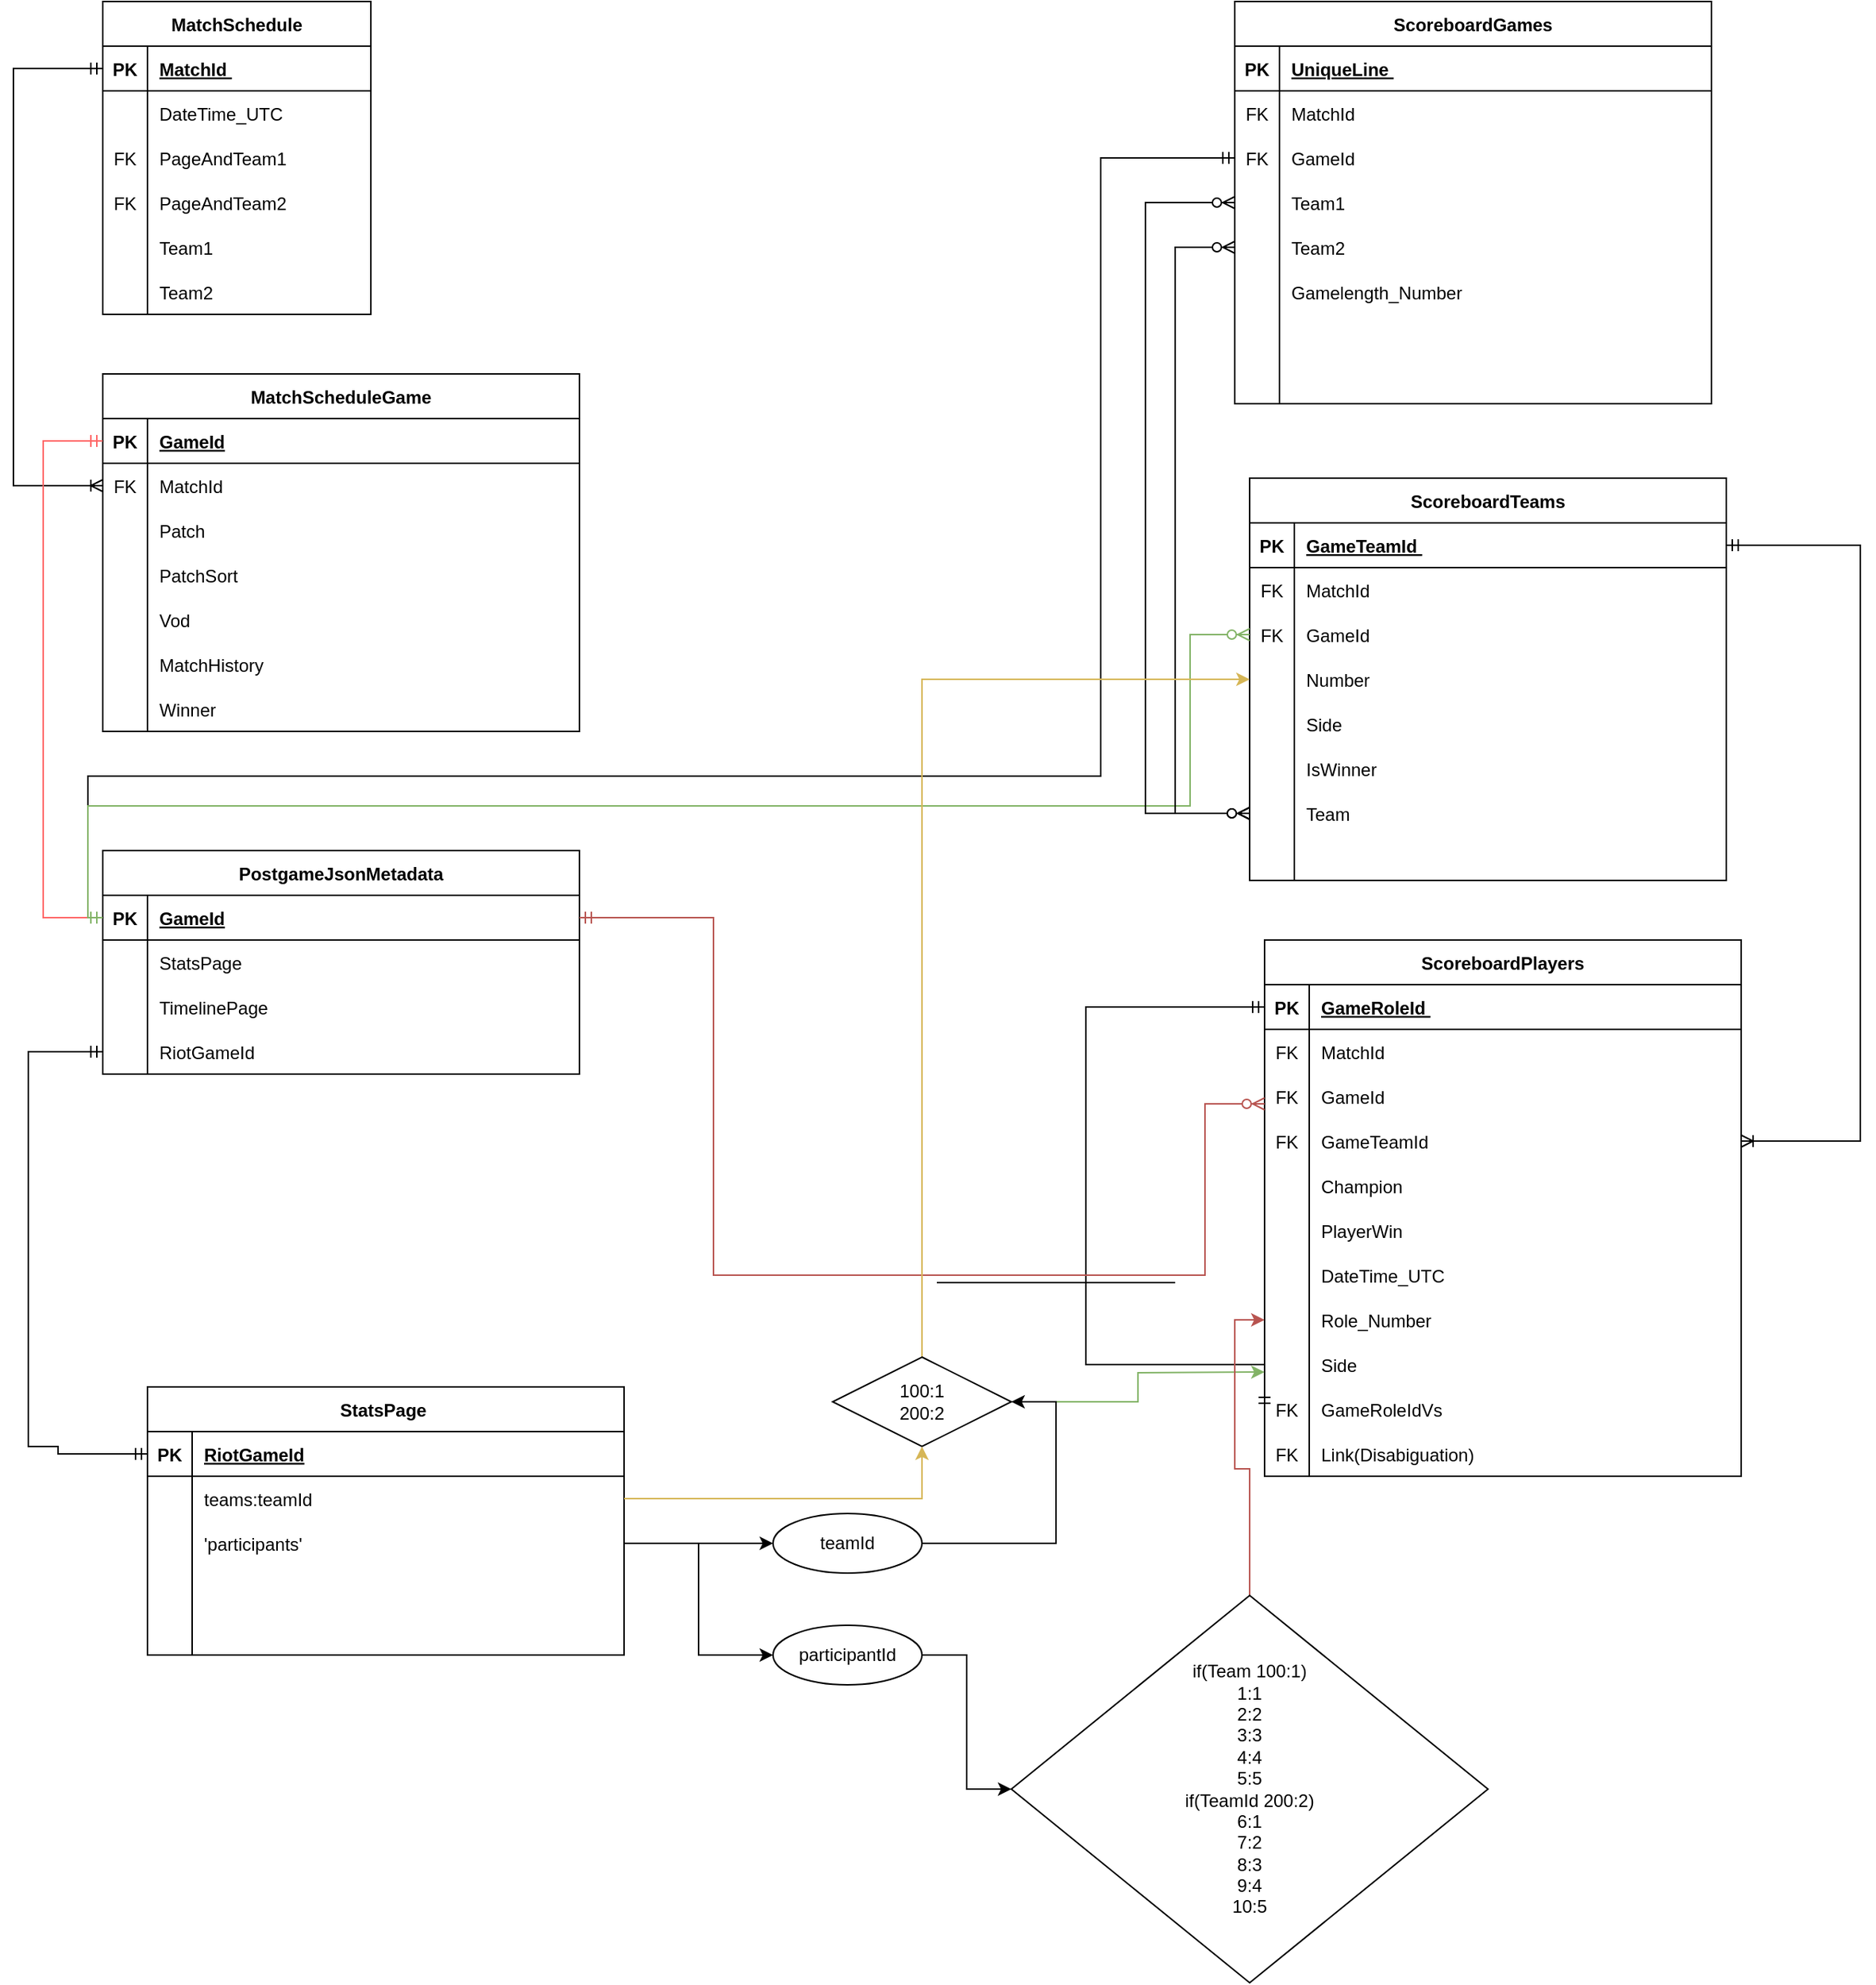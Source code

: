<mxfile version="20.0.3" type="github">
  <diagram id="pq3QN8kTvICveodAcFh3" name="Page-1">
    <mxGraphModel dx="1422" dy="1963" grid="1" gridSize="10" guides="1" tooltips="1" connect="1" arrows="1" fold="1" page="1" pageScale="1" pageWidth="827" pageHeight="1169" math="0" shadow="0">
      <root>
        <mxCell id="0" />
        <mxCell id="1" parent="0" />
        <mxCell id="Xtk1wQql9tHgeEdfs-JN-35" value="MatchSchedule" style="shape=table;startSize=30;container=1;collapsible=1;childLayout=tableLayout;fixedRows=1;rowLines=0;fontStyle=1;align=center;resizeLast=1;" parent="1" vertex="1">
          <mxGeometry x="80" y="-1120" width="180" height="210" as="geometry">
            <mxRectangle x="80" y="-530" width="130" height="30" as="alternateBounds" />
          </mxGeometry>
        </mxCell>
        <mxCell id="Xtk1wQql9tHgeEdfs-JN-36" value="" style="shape=tableRow;horizontal=0;startSize=0;swimlaneHead=0;swimlaneBody=0;fillColor=none;collapsible=0;dropTarget=0;points=[[0,0.5],[1,0.5]];portConstraint=eastwest;top=0;left=0;right=0;bottom=1;" parent="Xtk1wQql9tHgeEdfs-JN-35" vertex="1">
          <mxGeometry y="30" width="180" height="30" as="geometry" />
        </mxCell>
        <mxCell id="Xtk1wQql9tHgeEdfs-JN-37" value="PK" style="shape=partialRectangle;connectable=0;fillColor=none;top=0;left=0;bottom=0;right=0;fontStyle=1;overflow=hidden;" parent="Xtk1wQql9tHgeEdfs-JN-36" vertex="1">
          <mxGeometry width="30" height="30" as="geometry">
            <mxRectangle width="30" height="30" as="alternateBounds" />
          </mxGeometry>
        </mxCell>
        <mxCell id="Xtk1wQql9tHgeEdfs-JN-38" value="MatchId " style="shape=partialRectangle;connectable=0;fillColor=none;top=0;left=0;bottom=0;right=0;align=left;spacingLeft=6;fontStyle=5;overflow=hidden;" parent="Xtk1wQql9tHgeEdfs-JN-36" vertex="1">
          <mxGeometry x="30" width="150" height="30" as="geometry">
            <mxRectangle width="150" height="30" as="alternateBounds" />
          </mxGeometry>
        </mxCell>
        <mxCell id="Xtk1wQql9tHgeEdfs-JN-39" value="" style="shape=tableRow;horizontal=0;startSize=0;swimlaneHead=0;swimlaneBody=0;fillColor=none;collapsible=0;dropTarget=0;points=[[0,0.5],[1,0.5]];portConstraint=eastwest;top=0;left=0;right=0;bottom=0;" parent="Xtk1wQql9tHgeEdfs-JN-35" vertex="1">
          <mxGeometry y="60" width="180" height="30" as="geometry" />
        </mxCell>
        <mxCell id="Xtk1wQql9tHgeEdfs-JN-40" value="" style="shape=partialRectangle;connectable=0;fillColor=none;top=0;left=0;bottom=0;right=0;editable=1;overflow=hidden;" parent="Xtk1wQql9tHgeEdfs-JN-39" vertex="1">
          <mxGeometry width="30" height="30" as="geometry">
            <mxRectangle width="30" height="30" as="alternateBounds" />
          </mxGeometry>
        </mxCell>
        <mxCell id="Xtk1wQql9tHgeEdfs-JN-41" value="DateTime_UTC" style="shape=partialRectangle;connectable=0;fillColor=none;top=0;left=0;bottom=0;right=0;align=left;spacingLeft=6;overflow=hidden;" parent="Xtk1wQql9tHgeEdfs-JN-39" vertex="1">
          <mxGeometry x="30" width="150" height="30" as="geometry">
            <mxRectangle width="150" height="30" as="alternateBounds" />
          </mxGeometry>
        </mxCell>
        <mxCell id="Xtk1wQql9tHgeEdfs-JN-42" value="" style="shape=tableRow;horizontal=0;startSize=0;swimlaneHead=0;swimlaneBody=0;fillColor=none;collapsible=0;dropTarget=0;points=[[0,0.5],[1,0.5]];portConstraint=eastwest;top=0;left=0;right=0;bottom=0;" parent="Xtk1wQql9tHgeEdfs-JN-35" vertex="1">
          <mxGeometry y="90" width="180" height="30" as="geometry" />
        </mxCell>
        <mxCell id="Xtk1wQql9tHgeEdfs-JN-43" value="FK" style="shape=partialRectangle;connectable=0;fillColor=none;top=0;left=0;bottom=0;right=0;editable=1;overflow=hidden;" parent="Xtk1wQql9tHgeEdfs-JN-42" vertex="1">
          <mxGeometry width="30" height="30" as="geometry">
            <mxRectangle width="30" height="30" as="alternateBounds" />
          </mxGeometry>
        </mxCell>
        <mxCell id="Xtk1wQql9tHgeEdfs-JN-44" value="PageAndTeam1 " style="shape=partialRectangle;connectable=0;fillColor=none;top=0;left=0;bottom=0;right=0;align=left;spacingLeft=6;overflow=hidden;" parent="Xtk1wQql9tHgeEdfs-JN-42" vertex="1">
          <mxGeometry x="30" width="150" height="30" as="geometry">
            <mxRectangle width="150" height="30" as="alternateBounds" />
          </mxGeometry>
        </mxCell>
        <mxCell id="Xtk1wQql9tHgeEdfs-JN-45" value="" style="shape=tableRow;horizontal=0;startSize=0;swimlaneHead=0;swimlaneBody=0;fillColor=none;collapsible=0;dropTarget=0;points=[[0,0.5],[1,0.5]];portConstraint=eastwest;top=0;left=0;right=0;bottom=0;" parent="Xtk1wQql9tHgeEdfs-JN-35" vertex="1">
          <mxGeometry y="120" width="180" height="30" as="geometry" />
        </mxCell>
        <mxCell id="Xtk1wQql9tHgeEdfs-JN-46" value="FK" style="shape=partialRectangle;connectable=0;fillColor=none;top=0;left=0;bottom=0;right=0;editable=1;overflow=hidden;" parent="Xtk1wQql9tHgeEdfs-JN-45" vertex="1">
          <mxGeometry width="30" height="30" as="geometry">
            <mxRectangle width="30" height="30" as="alternateBounds" />
          </mxGeometry>
        </mxCell>
        <mxCell id="Xtk1wQql9tHgeEdfs-JN-47" value="PageAndTeam2" style="shape=partialRectangle;connectable=0;fillColor=none;top=0;left=0;bottom=0;right=0;align=left;spacingLeft=6;overflow=hidden;" parent="Xtk1wQql9tHgeEdfs-JN-45" vertex="1">
          <mxGeometry x="30" width="150" height="30" as="geometry">
            <mxRectangle width="150" height="30" as="alternateBounds" />
          </mxGeometry>
        </mxCell>
        <mxCell id="Xtk1wQql9tHgeEdfs-JN-70" value="" style="shape=tableRow;horizontal=0;startSize=0;swimlaneHead=0;swimlaneBody=0;fillColor=none;collapsible=0;dropTarget=0;points=[[0,0.5],[1,0.5]];portConstraint=eastwest;top=0;left=0;right=0;bottom=0;" parent="Xtk1wQql9tHgeEdfs-JN-35" vertex="1">
          <mxGeometry y="150" width="180" height="30" as="geometry" />
        </mxCell>
        <mxCell id="Xtk1wQql9tHgeEdfs-JN-71" value="" style="shape=partialRectangle;connectable=0;fillColor=none;top=0;left=0;bottom=0;right=0;editable=1;overflow=hidden;" parent="Xtk1wQql9tHgeEdfs-JN-70" vertex="1">
          <mxGeometry width="30" height="30" as="geometry">
            <mxRectangle width="30" height="30" as="alternateBounds" />
          </mxGeometry>
        </mxCell>
        <mxCell id="Xtk1wQql9tHgeEdfs-JN-72" value="Team1" style="shape=partialRectangle;connectable=0;fillColor=none;top=0;left=0;bottom=0;right=0;align=left;spacingLeft=6;overflow=hidden;" parent="Xtk1wQql9tHgeEdfs-JN-70" vertex="1">
          <mxGeometry x="30" width="150" height="30" as="geometry">
            <mxRectangle width="150" height="30" as="alternateBounds" />
          </mxGeometry>
        </mxCell>
        <mxCell id="Xtk1wQql9tHgeEdfs-JN-73" value="" style="shape=tableRow;horizontal=0;startSize=0;swimlaneHead=0;swimlaneBody=0;fillColor=none;collapsible=0;dropTarget=0;points=[[0,0.5],[1,0.5]];portConstraint=eastwest;top=0;left=0;right=0;bottom=0;" parent="Xtk1wQql9tHgeEdfs-JN-35" vertex="1">
          <mxGeometry y="180" width="180" height="30" as="geometry" />
        </mxCell>
        <mxCell id="Xtk1wQql9tHgeEdfs-JN-74" value="" style="shape=partialRectangle;connectable=0;fillColor=none;top=0;left=0;bottom=0;right=0;editable=1;overflow=hidden;" parent="Xtk1wQql9tHgeEdfs-JN-73" vertex="1">
          <mxGeometry width="30" height="30" as="geometry">
            <mxRectangle width="30" height="30" as="alternateBounds" />
          </mxGeometry>
        </mxCell>
        <mxCell id="Xtk1wQql9tHgeEdfs-JN-75" value="Team2" style="shape=partialRectangle;connectable=0;fillColor=none;top=0;left=0;bottom=0;right=0;align=left;spacingLeft=6;overflow=hidden;" parent="Xtk1wQql9tHgeEdfs-JN-73" vertex="1">
          <mxGeometry x="30" width="150" height="30" as="geometry">
            <mxRectangle width="150" height="30" as="alternateBounds" />
          </mxGeometry>
        </mxCell>
        <mxCell id="Xtk1wQql9tHgeEdfs-JN-76" value="MatchScheduleGame" style="shape=table;startSize=30;container=1;collapsible=1;childLayout=tableLayout;fixedRows=1;rowLines=0;fontStyle=1;align=center;resizeLast=1;" parent="1" vertex="1">
          <mxGeometry x="80" y="-870" width="320" height="240" as="geometry">
            <mxRectangle x="80" y="-530" width="130" height="30" as="alternateBounds" />
          </mxGeometry>
        </mxCell>
        <mxCell id="Xtk1wQql9tHgeEdfs-JN-77" value="" style="shape=tableRow;horizontal=0;startSize=0;swimlaneHead=0;swimlaneBody=0;fillColor=none;collapsible=0;dropTarget=0;points=[[0,0.5],[1,0.5]];portConstraint=eastwest;top=0;left=0;right=0;bottom=1;" parent="Xtk1wQql9tHgeEdfs-JN-76" vertex="1">
          <mxGeometry y="30" width="320" height="30" as="geometry" />
        </mxCell>
        <mxCell id="Xtk1wQql9tHgeEdfs-JN-78" value="PK" style="shape=partialRectangle;connectable=0;fillColor=none;top=0;left=0;bottom=0;right=0;fontStyle=1;overflow=hidden;" parent="Xtk1wQql9tHgeEdfs-JN-77" vertex="1">
          <mxGeometry width="30" height="30" as="geometry">
            <mxRectangle width="30" height="30" as="alternateBounds" />
          </mxGeometry>
        </mxCell>
        <mxCell id="Xtk1wQql9tHgeEdfs-JN-79" value="GameId" style="shape=partialRectangle;connectable=0;fillColor=none;top=0;left=0;bottom=0;right=0;align=left;spacingLeft=6;fontStyle=5;overflow=hidden;" parent="Xtk1wQql9tHgeEdfs-JN-77" vertex="1">
          <mxGeometry x="30" width="290" height="30" as="geometry">
            <mxRectangle width="290" height="30" as="alternateBounds" />
          </mxGeometry>
        </mxCell>
        <mxCell id="Xtk1wQql9tHgeEdfs-JN-80" value="" style="shape=tableRow;horizontal=0;startSize=0;swimlaneHead=0;swimlaneBody=0;fillColor=none;collapsible=0;dropTarget=0;points=[[0,0.5],[1,0.5]];portConstraint=eastwest;top=0;left=0;right=0;bottom=0;" parent="Xtk1wQql9tHgeEdfs-JN-76" vertex="1">
          <mxGeometry y="60" width="320" height="30" as="geometry" />
        </mxCell>
        <mxCell id="Xtk1wQql9tHgeEdfs-JN-81" value="FK" style="shape=partialRectangle;connectable=0;fillColor=none;top=0;left=0;bottom=0;right=0;editable=1;overflow=hidden;" parent="Xtk1wQql9tHgeEdfs-JN-80" vertex="1">
          <mxGeometry width="30" height="30" as="geometry">
            <mxRectangle width="30" height="30" as="alternateBounds" />
          </mxGeometry>
        </mxCell>
        <mxCell id="Xtk1wQql9tHgeEdfs-JN-82" value="MatchId" style="shape=partialRectangle;connectable=0;fillColor=none;top=0;left=0;bottom=0;right=0;align=left;spacingLeft=6;overflow=hidden;" parent="Xtk1wQql9tHgeEdfs-JN-80" vertex="1">
          <mxGeometry x="30" width="290" height="30" as="geometry">
            <mxRectangle width="290" height="30" as="alternateBounds" />
          </mxGeometry>
        </mxCell>
        <mxCell id="Xtk1wQql9tHgeEdfs-JN-83" value="" style="shape=tableRow;horizontal=0;startSize=0;swimlaneHead=0;swimlaneBody=0;fillColor=none;collapsible=0;dropTarget=0;points=[[0,0.5],[1,0.5]];portConstraint=eastwest;top=0;left=0;right=0;bottom=0;" parent="Xtk1wQql9tHgeEdfs-JN-76" vertex="1">
          <mxGeometry y="90" width="320" height="30" as="geometry" />
        </mxCell>
        <mxCell id="Xtk1wQql9tHgeEdfs-JN-84" value="" style="shape=partialRectangle;connectable=0;fillColor=none;top=0;left=0;bottom=0;right=0;editable=1;overflow=hidden;" parent="Xtk1wQql9tHgeEdfs-JN-83" vertex="1">
          <mxGeometry width="30" height="30" as="geometry">
            <mxRectangle width="30" height="30" as="alternateBounds" />
          </mxGeometry>
        </mxCell>
        <mxCell id="Xtk1wQql9tHgeEdfs-JN-85" value="Patch" style="shape=partialRectangle;connectable=0;fillColor=none;top=0;left=0;bottom=0;right=0;align=left;spacingLeft=6;overflow=hidden;" parent="Xtk1wQql9tHgeEdfs-JN-83" vertex="1">
          <mxGeometry x="30" width="290" height="30" as="geometry">
            <mxRectangle width="290" height="30" as="alternateBounds" />
          </mxGeometry>
        </mxCell>
        <mxCell id="Xtk1wQql9tHgeEdfs-JN-86" value="" style="shape=tableRow;horizontal=0;startSize=0;swimlaneHead=0;swimlaneBody=0;fillColor=none;collapsible=0;dropTarget=0;points=[[0,0.5],[1,0.5]];portConstraint=eastwest;top=0;left=0;right=0;bottom=0;" parent="Xtk1wQql9tHgeEdfs-JN-76" vertex="1">
          <mxGeometry y="120" width="320" height="30" as="geometry" />
        </mxCell>
        <mxCell id="Xtk1wQql9tHgeEdfs-JN-87" value="" style="shape=partialRectangle;connectable=0;fillColor=none;top=0;left=0;bottom=0;right=0;editable=1;overflow=hidden;" parent="Xtk1wQql9tHgeEdfs-JN-86" vertex="1">
          <mxGeometry width="30" height="30" as="geometry">
            <mxRectangle width="30" height="30" as="alternateBounds" />
          </mxGeometry>
        </mxCell>
        <mxCell id="Xtk1wQql9tHgeEdfs-JN-88" value="PatchSort " style="shape=partialRectangle;connectable=0;fillColor=none;top=0;left=0;bottom=0;right=0;align=left;spacingLeft=6;overflow=hidden;" parent="Xtk1wQql9tHgeEdfs-JN-86" vertex="1">
          <mxGeometry x="30" width="290" height="30" as="geometry">
            <mxRectangle width="290" height="30" as="alternateBounds" />
          </mxGeometry>
        </mxCell>
        <mxCell id="Xtk1wQql9tHgeEdfs-JN-89" value="" style="shape=tableRow;horizontal=0;startSize=0;swimlaneHead=0;swimlaneBody=0;fillColor=none;collapsible=0;dropTarget=0;points=[[0,0.5],[1,0.5]];portConstraint=eastwest;top=0;left=0;right=0;bottom=0;" parent="Xtk1wQql9tHgeEdfs-JN-76" vertex="1">
          <mxGeometry y="150" width="320" height="30" as="geometry" />
        </mxCell>
        <mxCell id="Xtk1wQql9tHgeEdfs-JN-90" value="" style="shape=partialRectangle;connectable=0;fillColor=none;top=0;left=0;bottom=0;right=0;editable=1;overflow=hidden;" parent="Xtk1wQql9tHgeEdfs-JN-89" vertex="1">
          <mxGeometry width="30" height="30" as="geometry">
            <mxRectangle width="30" height="30" as="alternateBounds" />
          </mxGeometry>
        </mxCell>
        <mxCell id="Xtk1wQql9tHgeEdfs-JN-91" value="Vod " style="shape=partialRectangle;connectable=0;fillColor=none;top=0;left=0;bottom=0;right=0;align=left;spacingLeft=6;overflow=hidden;" parent="Xtk1wQql9tHgeEdfs-JN-89" vertex="1">
          <mxGeometry x="30" width="290" height="30" as="geometry">
            <mxRectangle width="290" height="30" as="alternateBounds" />
          </mxGeometry>
        </mxCell>
        <mxCell id="Xtk1wQql9tHgeEdfs-JN-92" value="" style="shape=tableRow;horizontal=0;startSize=0;swimlaneHead=0;swimlaneBody=0;fillColor=none;collapsible=0;dropTarget=0;points=[[0,0.5],[1,0.5]];portConstraint=eastwest;top=0;left=0;right=0;bottom=0;" parent="Xtk1wQql9tHgeEdfs-JN-76" vertex="1">
          <mxGeometry y="180" width="320" height="30" as="geometry" />
        </mxCell>
        <mxCell id="Xtk1wQql9tHgeEdfs-JN-93" value="" style="shape=partialRectangle;connectable=0;fillColor=none;top=0;left=0;bottom=0;right=0;editable=1;overflow=hidden;" parent="Xtk1wQql9tHgeEdfs-JN-92" vertex="1">
          <mxGeometry width="30" height="30" as="geometry">
            <mxRectangle width="30" height="30" as="alternateBounds" />
          </mxGeometry>
        </mxCell>
        <mxCell id="Xtk1wQql9tHgeEdfs-JN-94" value="MatchHistory " style="shape=partialRectangle;connectable=0;fillColor=none;top=0;left=0;bottom=0;right=0;align=left;spacingLeft=6;overflow=hidden;" parent="Xtk1wQql9tHgeEdfs-JN-92" vertex="1">
          <mxGeometry x="30" width="290" height="30" as="geometry">
            <mxRectangle width="290" height="30" as="alternateBounds" />
          </mxGeometry>
        </mxCell>
        <mxCell id="Xtk1wQql9tHgeEdfs-JN-95" value="" style="shape=tableRow;horizontal=0;startSize=0;swimlaneHead=0;swimlaneBody=0;fillColor=none;collapsible=0;dropTarget=0;points=[[0,0.5],[1,0.5]];portConstraint=eastwest;top=0;left=0;right=0;bottom=0;" parent="Xtk1wQql9tHgeEdfs-JN-76" vertex="1">
          <mxGeometry y="210" width="320" height="30" as="geometry" />
        </mxCell>
        <mxCell id="Xtk1wQql9tHgeEdfs-JN-96" value="" style="shape=partialRectangle;connectable=0;fillColor=none;top=0;left=0;bottom=0;right=0;editable=1;overflow=hidden;" parent="Xtk1wQql9tHgeEdfs-JN-95" vertex="1">
          <mxGeometry width="30" height="30" as="geometry">
            <mxRectangle width="30" height="30" as="alternateBounds" />
          </mxGeometry>
        </mxCell>
        <mxCell id="Xtk1wQql9tHgeEdfs-JN-97" value="Winner" style="shape=partialRectangle;connectable=0;fillColor=none;top=0;left=0;bottom=0;right=0;align=left;spacingLeft=6;overflow=hidden;" parent="Xtk1wQql9tHgeEdfs-JN-95" vertex="1">
          <mxGeometry x="30" width="290" height="30" as="geometry">
            <mxRectangle width="290" height="30" as="alternateBounds" />
          </mxGeometry>
        </mxCell>
        <mxCell id="Xtk1wQql9tHgeEdfs-JN-101" value="PostgameJsonMetadata" style="shape=table;startSize=30;container=1;collapsible=1;childLayout=tableLayout;fixedRows=1;rowLines=0;fontStyle=1;align=center;resizeLast=1;" parent="1" vertex="1">
          <mxGeometry x="80" y="-550" width="320" height="150" as="geometry">
            <mxRectangle x="80" y="-530" width="130" height="30" as="alternateBounds" />
          </mxGeometry>
        </mxCell>
        <mxCell id="Xtk1wQql9tHgeEdfs-JN-102" value="" style="shape=tableRow;horizontal=0;startSize=0;swimlaneHead=0;swimlaneBody=0;fillColor=none;collapsible=0;dropTarget=0;points=[[0,0.5],[1,0.5]];portConstraint=eastwest;top=0;left=0;right=0;bottom=1;" parent="Xtk1wQql9tHgeEdfs-JN-101" vertex="1">
          <mxGeometry y="30" width="320" height="30" as="geometry" />
        </mxCell>
        <mxCell id="Xtk1wQql9tHgeEdfs-JN-103" value="PK" style="shape=partialRectangle;connectable=0;fillColor=none;top=0;left=0;bottom=0;right=0;fontStyle=1;overflow=hidden;" parent="Xtk1wQql9tHgeEdfs-JN-102" vertex="1">
          <mxGeometry width="30" height="30" as="geometry">
            <mxRectangle width="30" height="30" as="alternateBounds" />
          </mxGeometry>
        </mxCell>
        <mxCell id="Xtk1wQql9tHgeEdfs-JN-104" value="GameId" style="shape=partialRectangle;connectable=0;fillColor=none;top=0;left=0;bottom=0;right=0;align=left;spacingLeft=6;fontStyle=5;overflow=hidden;" parent="Xtk1wQql9tHgeEdfs-JN-102" vertex="1">
          <mxGeometry x="30" width="290" height="30" as="geometry">
            <mxRectangle width="290" height="30" as="alternateBounds" />
          </mxGeometry>
        </mxCell>
        <mxCell id="Xtk1wQql9tHgeEdfs-JN-105" value="" style="shape=tableRow;horizontal=0;startSize=0;swimlaneHead=0;swimlaneBody=0;fillColor=none;collapsible=0;dropTarget=0;points=[[0,0.5],[1,0.5]];portConstraint=eastwest;top=0;left=0;right=0;bottom=0;" parent="Xtk1wQql9tHgeEdfs-JN-101" vertex="1">
          <mxGeometry y="60" width="320" height="30" as="geometry" />
        </mxCell>
        <mxCell id="Xtk1wQql9tHgeEdfs-JN-106" value="" style="shape=partialRectangle;connectable=0;fillColor=none;top=0;left=0;bottom=0;right=0;editable=1;overflow=hidden;" parent="Xtk1wQql9tHgeEdfs-JN-105" vertex="1">
          <mxGeometry width="30" height="30" as="geometry">
            <mxRectangle width="30" height="30" as="alternateBounds" />
          </mxGeometry>
        </mxCell>
        <mxCell id="Xtk1wQql9tHgeEdfs-JN-107" value="StatsPage " style="shape=partialRectangle;connectable=0;fillColor=none;top=0;left=0;bottom=0;right=0;align=left;spacingLeft=6;overflow=hidden;" parent="Xtk1wQql9tHgeEdfs-JN-105" vertex="1">
          <mxGeometry x="30" width="290" height="30" as="geometry">
            <mxRectangle width="290" height="30" as="alternateBounds" />
          </mxGeometry>
        </mxCell>
        <mxCell id="Xtk1wQql9tHgeEdfs-JN-108" value="" style="shape=tableRow;horizontal=0;startSize=0;swimlaneHead=0;swimlaneBody=0;fillColor=none;collapsible=0;dropTarget=0;points=[[0,0.5],[1,0.5]];portConstraint=eastwest;top=0;left=0;right=0;bottom=0;" parent="Xtk1wQql9tHgeEdfs-JN-101" vertex="1">
          <mxGeometry y="90" width="320" height="30" as="geometry" />
        </mxCell>
        <mxCell id="Xtk1wQql9tHgeEdfs-JN-109" value="" style="shape=partialRectangle;connectable=0;fillColor=none;top=0;left=0;bottom=0;right=0;editable=1;overflow=hidden;" parent="Xtk1wQql9tHgeEdfs-JN-108" vertex="1">
          <mxGeometry width="30" height="30" as="geometry">
            <mxRectangle width="30" height="30" as="alternateBounds" />
          </mxGeometry>
        </mxCell>
        <mxCell id="Xtk1wQql9tHgeEdfs-JN-110" value="TimelinePage " style="shape=partialRectangle;connectable=0;fillColor=none;top=0;left=0;bottom=0;right=0;align=left;spacingLeft=6;overflow=hidden;" parent="Xtk1wQql9tHgeEdfs-JN-108" vertex="1">
          <mxGeometry x="30" width="290" height="30" as="geometry">
            <mxRectangle width="290" height="30" as="alternateBounds" />
          </mxGeometry>
        </mxCell>
        <mxCell id="GuiFUdHjeHjqK4lwzmnc-27" value="" style="shape=tableRow;horizontal=0;startSize=0;swimlaneHead=0;swimlaneBody=0;fillColor=none;collapsible=0;dropTarget=0;points=[[0,0.5],[1,0.5]];portConstraint=eastwest;top=0;left=0;right=0;bottom=0;" parent="Xtk1wQql9tHgeEdfs-JN-101" vertex="1">
          <mxGeometry y="120" width="320" height="30" as="geometry" />
        </mxCell>
        <mxCell id="GuiFUdHjeHjqK4lwzmnc-28" value="" style="shape=partialRectangle;connectable=0;fillColor=none;top=0;left=0;bottom=0;right=0;editable=1;overflow=hidden;" parent="GuiFUdHjeHjqK4lwzmnc-27" vertex="1">
          <mxGeometry width="30" height="30" as="geometry">
            <mxRectangle width="30" height="30" as="alternateBounds" />
          </mxGeometry>
        </mxCell>
        <mxCell id="GuiFUdHjeHjqK4lwzmnc-29" value="RiotGameId" style="shape=partialRectangle;connectable=0;fillColor=none;top=0;left=0;bottom=0;right=0;align=left;spacingLeft=6;overflow=hidden;" parent="GuiFUdHjeHjqK4lwzmnc-27" vertex="1">
          <mxGeometry x="30" width="290" height="30" as="geometry">
            <mxRectangle width="290" height="30" as="alternateBounds" />
          </mxGeometry>
        </mxCell>
        <mxCell id="Xtk1wQql9tHgeEdfs-JN-132" value="" style="edgeStyle=orthogonalEdgeStyle;fontSize=12;html=1;endArrow=ERoneToMany;startArrow=ERmandOne;rounded=0;entryX=0;entryY=0.5;entryDx=0;entryDy=0;exitX=0;exitY=0.5;exitDx=0;exitDy=0;elbow=vertical;" parent="1" source="Xtk1wQql9tHgeEdfs-JN-36" target="Xtk1wQql9tHgeEdfs-JN-80" edge="1">
          <mxGeometry width="100" height="100" relative="1" as="geometry">
            <mxPoint x="340" y="-790" as="sourcePoint" />
            <mxPoint x="40" y="-1080" as="targetPoint" />
            <Array as="points">
              <mxPoint x="20" y="-1075" />
              <mxPoint x="20" y="-795" />
            </Array>
          </mxGeometry>
        </mxCell>
        <mxCell id="Xtk1wQql9tHgeEdfs-JN-133" value="" style="edgeStyle=orthogonalEdgeStyle;fontSize=12;html=1;endArrow=ERmandOne;startArrow=ERmandOne;rounded=0;elbow=vertical;entryX=0;entryY=0.5;entryDx=0;entryDy=0;exitX=0;exitY=0.5;exitDx=0;exitDy=0;strokeColor=#FF6666;" parent="1" source="Xtk1wQql9tHgeEdfs-JN-102" target="Xtk1wQql9tHgeEdfs-JN-77" edge="1">
          <mxGeometry width="100" height="100" relative="1" as="geometry">
            <mxPoint x="640" y="-700" as="sourcePoint" />
            <mxPoint x="740" y="-800" as="targetPoint" />
            <Array as="points">
              <mxPoint x="40" y="-505" />
              <mxPoint x="40" y="-825" />
            </Array>
          </mxGeometry>
        </mxCell>
        <mxCell id="Xtk1wQql9tHgeEdfs-JN-134" value="ScoreboardGames" style="shape=table;startSize=30;container=1;collapsible=1;childLayout=tableLayout;fixedRows=1;rowLines=0;fontStyle=1;align=center;resizeLast=1;" parent="1" vertex="1">
          <mxGeometry x="840" y="-1120" width="320" height="270" as="geometry">
            <mxRectangle x="80" y="-530" width="130" height="30" as="alternateBounds" />
          </mxGeometry>
        </mxCell>
        <mxCell id="Xtk1wQql9tHgeEdfs-JN-135" value="" style="shape=tableRow;horizontal=0;startSize=0;swimlaneHead=0;swimlaneBody=0;fillColor=none;collapsible=0;dropTarget=0;points=[[0,0.5],[1,0.5]];portConstraint=eastwest;top=0;left=0;right=0;bottom=1;" parent="Xtk1wQql9tHgeEdfs-JN-134" vertex="1">
          <mxGeometry y="30" width="320" height="30" as="geometry" />
        </mxCell>
        <mxCell id="Xtk1wQql9tHgeEdfs-JN-136" value="PK" style="shape=partialRectangle;connectable=0;fillColor=none;top=0;left=0;bottom=0;right=0;fontStyle=1;overflow=hidden;" parent="Xtk1wQql9tHgeEdfs-JN-135" vertex="1">
          <mxGeometry width="30" height="30" as="geometry">
            <mxRectangle width="30" height="30" as="alternateBounds" />
          </mxGeometry>
        </mxCell>
        <mxCell id="Xtk1wQql9tHgeEdfs-JN-137" value="UniqueLine " style="shape=partialRectangle;connectable=0;fillColor=none;top=0;left=0;bottom=0;right=0;align=left;spacingLeft=6;fontStyle=5;overflow=hidden;" parent="Xtk1wQql9tHgeEdfs-JN-135" vertex="1">
          <mxGeometry x="30" width="290" height="30" as="geometry">
            <mxRectangle width="290" height="30" as="alternateBounds" />
          </mxGeometry>
        </mxCell>
        <mxCell id="Xtk1wQql9tHgeEdfs-JN-138" value="" style="shape=tableRow;horizontal=0;startSize=0;swimlaneHead=0;swimlaneBody=0;fillColor=none;collapsible=0;dropTarget=0;points=[[0,0.5],[1,0.5]];portConstraint=eastwest;top=0;left=0;right=0;bottom=0;" parent="Xtk1wQql9tHgeEdfs-JN-134" vertex="1">
          <mxGeometry y="60" width="320" height="30" as="geometry" />
        </mxCell>
        <mxCell id="Xtk1wQql9tHgeEdfs-JN-139" value="FK" style="shape=partialRectangle;connectable=0;fillColor=none;top=0;left=0;bottom=0;right=0;editable=1;overflow=hidden;" parent="Xtk1wQql9tHgeEdfs-JN-138" vertex="1">
          <mxGeometry width="30" height="30" as="geometry">
            <mxRectangle width="30" height="30" as="alternateBounds" />
          </mxGeometry>
        </mxCell>
        <mxCell id="Xtk1wQql9tHgeEdfs-JN-140" value="MatchId" style="shape=partialRectangle;connectable=0;fillColor=none;top=0;left=0;bottom=0;right=0;align=left;spacingLeft=6;overflow=hidden;" parent="Xtk1wQql9tHgeEdfs-JN-138" vertex="1">
          <mxGeometry x="30" width="290" height="30" as="geometry">
            <mxRectangle width="290" height="30" as="alternateBounds" />
          </mxGeometry>
        </mxCell>
        <mxCell id="Xtk1wQql9tHgeEdfs-JN-141" value="" style="shape=tableRow;horizontal=0;startSize=0;swimlaneHead=0;swimlaneBody=0;fillColor=none;collapsible=0;dropTarget=0;points=[[0,0.5],[1,0.5]];portConstraint=eastwest;top=0;left=0;right=0;bottom=0;" parent="Xtk1wQql9tHgeEdfs-JN-134" vertex="1">
          <mxGeometry y="90" width="320" height="30" as="geometry" />
        </mxCell>
        <mxCell id="Xtk1wQql9tHgeEdfs-JN-142" value="FK" style="shape=partialRectangle;connectable=0;fillColor=none;top=0;left=0;bottom=0;right=0;editable=1;overflow=hidden;" parent="Xtk1wQql9tHgeEdfs-JN-141" vertex="1">
          <mxGeometry width="30" height="30" as="geometry">
            <mxRectangle width="30" height="30" as="alternateBounds" />
          </mxGeometry>
        </mxCell>
        <mxCell id="Xtk1wQql9tHgeEdfs-JN-143" value="GameId " style="shape=partialRectangle;connectable=0;fillColor=none;top=0;left=0;bottom=0;right=0;align=left;spacingLeft=6;overflow=hidden;" parent="Xtk1wQql9tHgeEdfs-JN-141" vertex="1">
          <mxGeometry x="30" width="290" height="30" as="geometry">
            <mxRectangle width="290" height="30" as="alternateBounds" />
          </mxGeometry>
        </mxCell>
        <mxCell id="Xtk1wQql9tHgeEdfs-JN-144" value="" style="shape=tableRow;horizontal=0;startSize=0;swimlaneHead=0;swimlaneBody=0;fillColor=none;collapsible=0;dropTarget=0;points=[[0,0.5],[1,0.5]];portConstraint=eastwest;top=0;left=0;right=0;bottom=0;" parent="Xtk1wQql9tHgeEdfs-JN-134" vertex="1">
          <mxGeometry y="120" width="320" height="30" as="geometry" />
        </mxCell>
        <mxCell id="Xtk1wQql9tHgeEdfs-JN-145" value="" style="shape=partialRectangle;connectable=0;fillColor=none;top=0;left=0;bottom=0;right=0;editable=1;overflow=hidden;" parent="Xtk1wQql9tHgeEdfs-JN-144" vertex="1">
          <mxGeometry width="30" height="30" as="geometry">
            <mxRectangle width="30" height="30" as="alternateBounds" />
          </mxGeometry>
        </mxCell>
        <mxCell id="Xtk1wQql9tHgeEdfs-JN-146" value="Team1" style="shape=partialRectangle;connectable=0;fillColor=none;top=0;left=0;bottom=0;right=0;align=left;spacingLeft=6;overflow=hidden;" parent="Xtk1wQql9tHgeEdfs-JN-144" vertex="1">
          <mxGeometry x="30" width="290" height="30" as="geometry">
            <mxRectangle width="290" height="30" as="alternateBounds" />
          </mxGeometry>
        </mxCell>
        <mxCell id="Xtk1wQql9tHgeEdfs-JN-147" value="" style="shape=tableRow;horizontal=0;startSize=0;swimlaneHead=0;swimlaneBody=0;fillColor=none;collapsible=0;dropTarget=0;points=[[0,0.5],[1,0.5]];portConstraint=eastwest;top=0;left=0;right=0;bottom=0;" parent="Xtk1wQql9tHgeEdfs-JN-134" vertex="1">
          <mxGeometry y="150" width="320" height="30" as="geometry" />
        </mxCell>
        <mxCell id="Xtk1wQql9tHgeEdfs-JN-148" value="" style="shape=partialRectangle;connectable=0;fillColor=none;top=0;left=0;bottom=0;right=0;editable=1;overflow=hidden;" parent="Xtk1wQql9tHgeEdfs-JN-147" vertex="1">
          <mxGeometry width="30" height="30" as="geometry">
            <mxRectangle width="30" height="30" as="alternateBounds" />
          </mxGeometry>
        </mxCell>
        <mxCell id="Xtk1wQql9tHgeEdfs-JN-149" value="Team2" style="shape=partialRectangle;connectable=0;fillColor=none;top=0;left=0;bottom=0;right=0;align=left;spacingLeft=6;overflow=hidden;" parent="Xtk1wQql9tHgeEdfs-JN-147" vertex="1">
          <mxGeometry x="30" width="290" height="30" as="geometry">
            <mxRectangle width="290" height="30" as="alternateBounds" />
          </mxGeometry>
        </mxCell>
        <mxCell id="Xtk1wQql9tHgeEdfs-JN-150" value="" style="shape=tableRow;horizontal=0;startSize=0;swimlaneHead=0;swimlaneBody=0;fillColor=none;collapsible=0;dropTarget=0;points=[[0,0.5],[1,0.5]];portConstraint=eastwest;top=0;left=0;right=0;bottom=0;" parent="Xtk1wQql9tHgeEdfs-JN-134" vertex="1">
          <mxGeometry y="180" width="320" height="30" as="geometry" />
        </mxCell>
        <mxCell id="Xtk1wQql9tHgeEdfs-JN-151" value="" style="shape=partialRectangle;connectable=0;fillColor=none;top=0;left=0;bottom=0;right=0;editable=1;overflow=hidden;" parent="Xtk1wQql9tHgeEdfs-JN-150" vertex="1">
          <mxGeometry width="30" height="30" as="geometry">
            <mxRectangle width="30" height="30" as="alternateBounds" />
          </mxGeometry>
        </mxCell>
        <mxCell id="Xtk1wQql9tHgeEdfs-JN-152" value="Gamelength_Number " style="shape=partialRectangle;connectable=0;fillColor=none;top=0;left=0;bottom=0;right=0;align=left;spacingLeft=6;overflow=hidden;" parent="Xtk1wQql9tHgeEdfs-JN-150" vertex="1">
          <mxGeometry x="30" width="290" height="30" as="geometry">
            <mxRectangle width="290" height="30" as="alternateBounds" />
          </mxGeometry>
        </mxCell>
        <mxCell id="Xtk1wQql9tHgeEdfs-JN-153" value="" style="shape=tableRow;horizontal=0;startSize=0;swimlaneHead=0;swimlaneBody=0;fillColor=none;collapsible=0;dropTarget=0;points=[[0,0.5],[1,0.5]];portConstraint=eastwest;top=0;left=0;right=0;bottom=0;" parent="Xtk1wQql9tHgeEdfs-JN-134" vertex="1">
          <mxGeometry y="210" width="320" height="30" as="geometry" />
        </mxCell>
        <mxCell id="Xtk1wQql9tHgeEdfs-JN-154" value="" style="shape=partialRectangle;connectable=0;fillColor=none;top=0;left=0;bottom=0;right=0;editable=1;overflow=hidden;" parent="Xtk1wQql9tHgeEdfs-JN-153" vertex="1">
          <mxGeometry width="30" height="30" as="geometry">
            <mxRectangle width="30" height="30" as="alternateBounds" />
          </mxGeometry>
        </mxCell>
        <mxCell id="Xtk1wQql9tHgeEdfs-JN-155" value="" style="shape=partialRectangle;connectable=0;fillColor=none;top=0;left=0;bottom=0;right=0;align=left;spacingLeft=6;overflow=hidden;" parent="Xtk1wQql9tHgeEdfs-JN-153" vertex="1">
          <mxGeometry x="30" width="290" height="30" as="geometry">
            <mxRectangle width="290" height="30" as="alternateBounds" />
          </mxGeometry>
        </mxCell>
        <mxCell id="Xtk1wQql9tHgeEdfs-JN-156" value="" style="shape=tableRow;horizontal=0;startSize=0;swimlaneHead=0;swimlaneBody=0;fillColor=none;collapsible=0;dropTarget=0;points=[[0,0.5],[1,0.5]];portConstraint=eastwest;top=0;left=0;right=0;bottom=0;" parent="Xtk1wQql9tHgeEdfs-JN-134" vertex="1">
          <mxGeometry y="240" width="320" height="30" as="geometry" />
        </mxCell>
        <mxCell id="Xtk1wQql9tHgeEdfs-JN-157" value="" style="shape=partialRectangle;connectable=0;fillColor=none;top=0;left=0;bottom=0;right=0;editable=1;overflow=hidden;" parent="Xtk1wQql9tHgeEdfs-JN-156" vertex="1">
          <mxGeometry width="30" height="30" as="geometry">
            <mxRectangle width="30" height="30" as="alternateBounds" />
          </mxGeometry>
        </mxCell>
        <mxCell id="Xtk1wQql9tHgeEdfs-JN-158" value="" style="shape=partialRectangle;connectable=0;fillColor=none;top=0;left=0;bottom=0;right=0;align=left;spacingLeft=6;overflow=hidden;" parent="Xtk1wQql9tHgeEdfs-JN-156" vertex="1">
          <mxGeometry x="30" width="290" height="30" as="geometry">
            <mxRectangle width="290" height="30" as="alternateBounds" />
          </mxGeometry>
        </mxCell>
        <mxCell id="Xtk1wQql9tHgeEdfs-JN-159" value="ScoreboardTeams" style="shape=table;startSize=30;container=1;collapsible=1;childLayout=tableLayout;fixedRows=1;rowLines=0;fontStyle=1;align=center;resizeLast=1;" parent="1" vertex="1">
          <mxGeometry x="850" y="-800" width="320" height="270" as="geometry">
            <mxRectangle x="80" y="-530" width="130" height="30" as="alternateBounds" />
          </mxGeometry>
        </mxCell>
        <mxCell id="Xtk1wQql9tHgeEdfs-JN-160" value="" style="shape=tableRow;horizontal=0;startSize=0;swimlaneHead=0;swimlaneBody=0;fillColor=none;collapsible=0;dropTarget=0;points=[[0,0.5],[1,0.5]];portConstraint=eastwest;top=0;left=0;right=0;bottom=1;" parent="Xtk1wQql9tHgeEdfs-JN-159" vertex="1">
          <mxGeometry y="30" width="320" height="30" as="geometry" />
        </mxCell>
        <mxCell id="Xtk1wQql9tHgeEdfs-JN-161" value="PK" style="shape=partialRectangle;connectable=0;fillColor=none;top=0;left=0;bottom=0;right=0;fontStyle=1;overflow=hidden;" parent="Xtk1wQql9tHgeEdfs-JN-160" vertex="1">
          <mxGeometry width="30" height="30" as="geometry">
            <mxRectangle width="30" height="30" as="alternateBounds" />
          </mxGeometry>
        </mxCell>
        <mxCell id="Xtk1wQql9tHgeEdfs-JN-162" value="GameTeamId " style="shape=partialRectangle;connectable=0;fillColor=none;top=0;left=0;bottom=0;right=0;align=left;spacingLeft=6;fontStyle=5;overflow=hidden;" parent="Xtk1wQql9tHgeEdfs-JN-160" vertex="1">
          <mxGeometry x="30" width="290" height="30" as="geometry">
            <mxRectangle width="290" height="30" as="alternateBounds" />
          </mxGeometry>
        </mxCell>
        <mxCell id="Xtk1wQql9tHgeEdfs-JN-163" value="" style="shape=tableRow;horizontal=0;startSize=0;swimlaneHead=0;swimlaneBody=0;fillColor=none;collapsible=0;dropTarget=0;points=[[0,0.5],[1,0.5]];portConstraint=eastwest;top=0;left=0;right=0;bottom=0;" parent="Xtk1wQql9tHgeEdfs-JN-159" vertex="1">
          <mxGeometry y="60" width="320" height="30" as="geometry" />
        </mxCell>
        <mxCell id="Xtk1wQql9tHgeEdfs-JN-164" value="FK" style="shape=partialRectangle;connectable=0;fillColor=none;top=0;left=0;bottom=0;right=0;editable=1;overflow=hidden;" parent="Xtk1wQql9tHgeEdfs-JN-163" vertex="1">
          <mxGeometry width="30" height="30" as="geometry">
            <mxRectangle width="30" height="30" as="alternateBounds" />
          </mxGeometry>
        </mxCell>
        <mxCell id="Xtk1wQql9tHgeEdfs-JN-165" value="MatchId" style="shape=partialRectangle;connectable=0;fillColor=none;top=0;left=0;bottom=0;right=0;align=left;spacingLeft=6;overflow=hidden;" parent="Xtk1wQql9tHgeEdfs-JN-163" vertex="1">
          <mxGeometry x="30" width="290" height="30" as="geometry">
            <mxRectangle width="290" height="30" as="alternateBounds" />
          </mxGeometry>
        </mxCell>
        <mxCell id="Xtk1wQql9tHgeEdfs-JN-166" value="" style="shape=tableRow;horizontal=0;startSize=0;swimlaneHead=0;swimlaneBody=0;fillColor=none;collapsible=0;dropTarget=0;points=[[0,0.5],[1,0.5]];portConstraint=eastwest;top=0;left=0;right=0;bottom=0;" parent="Xtk1wQql9tHgeEdfs-JN-159" vertex="1">
          <mxGeometry y="90" width="320" height="30" as="geometry" />
        </mxCell>
        <mxCell id="Xtk1wQql9tHgeEdfs-JN-167" value="FK" style="shape=partialRectangle;connectable=0;fillColor=none;top=0;left=0;bottom=0;right=0;editable=1;overflow=hidden;" parent="Xtk1wQql9tHgeEdfs-JN-166" vertex="1">
          <mxGeometry width="30" height="30" as="geometry">
            <mxRectangle width="30" height="30" as="alternateBounds" />
          </mxGeometry>
        </mxCell>
        <mxCell id="Xtk1wQql9tHgeEdfs-JN-168" value="GameId " style="shape=partialRectangle;connectable=0;fillColor=none;top=0;left=0;bottom=0;right=0;align=left;spacingLeft=6;overflow=hidden;" parent="Xtk1wQql9tHgeEdfs-JN-166" vertex="1">
          <mxGeometry x="30" width="290" height="30" as="geometry">
            <mxRectangle width="290" height="30" as="alternateBounds" />
          </mxGeometry>
        </mxCell>
        <mxCell id="Xtk1wQql9tHgeEdfs-JN-169" value="" style="shape=tableRow;horizontal=0;startSize=0;swimlaneHead=0;swimlaneBody=0;fillColor=none;collapsible=0;dropTarget=0;points=[[0,0.5],[1,0.5]];portConstraint=eastwest;top=0;left=0;right=0;bottom=0;" parent="Xtk1wQql9tHgeEdfs-JN-159" vertex="1">
          <mxGeometry y="120" width="320" height="30" as="geometry" />
        </mxCell>
        <mxCell id="Xtk1wQql9tHgeEdfs-JN-170" value="" style="shape=partialRectangle;connectable=0;fillColor=none;top=0;left=0;bottom=0;right=0;editable=1;overflow=hidden;" parent="Xtk1wQql9tHgeEdfs-JN-169" vertex="1">
          <mxGeometry width="30" height="30" as="geometry">
            <mxRectangle width="30" height="30" as="alternateBounds" />
          </mxGeometry>
        </mxCell>
        <mxCell id="Xtk1wQql9tHgeEdfs-JN-171" value="Number" style="shape=partialRectangle;connectable=0;fillColor=none;top=0;left=0;bottom=0;right=0;align=left;spacingLeft=6;overflow=hidden;" parent="Xtk1wQql9tHgeEdfs-JN-169" vertex="1">
          <mxGeometry x="30" width="290" height="30" as="geometry">
            <mxRectangle width="290" height="30" as="alternateBounds" />
          </mxGeometry>
        </mxCell>
        <mxCell id="Xtk1wQql9tHgeEdfs-JN-172" value="" style="shape=tableRow;horizontal=0;startSize=0;swimlaneHead=0;swimlaneBody=0;fillColor=none;collapsible=0;dropTarget=0;points=[[0,0.5],[1,0.5]];portConstraint=eastwest;top=0;left=0;right=0;bottom=0;" parent="Xtk1wQql9tHgeEdfs-JN-159" vertex="1">
          <mxGeometry y="150" width="320" height="30" as="geometry" />
        </mxCell>
        <mxCell id="Xtk1wQql9tHgeEdfs-JN-173" value="" style="shape=partialRectangle;connectable=0;fillColor=none;top=0;left=0;bottom=0;right=0;editable=1;overflow=hidden;" parent="Xtk1wQql9tHgeEdfs-JN-172" vertex="1">
          <mxGeometry width="30" height="30" as="geometry">
            <mxRectangle width="30" height="30" as="alternateBounds" />
          </mxGeometry>
        </mxCell>
        <mxCell id="Xtk1wQql9tHgeEdfs-JN-174" value="Side" style="shape=partialRectangle;connectable=0;fillColor=none;top=0;left=0;bottom=0;right=0;align=left;spacingLeft=6;overflow=hidden;" parent="Xtk1wQql9tHgeEdfs-JN-172" vertex="1">
          <mxGeometry x="30" width="290" height="30" as="geometry">
            <mxRectangle width="290" height="30" as="alternateBounds" />
          </mxGeometry>
        </mxCell>
        <mxCell id="Xtk1wQql9tHgeEdfs-JN-175" value="" style="shape=tableRow;horizontal=0;startSize=0;swimlaneHead=0;swimlaneBody=0;fillColor=none;collapsible=0;dropTarget=0;points=[[0,0.5],[1,0.5]];portConstraint=eastwest;top=0;left=0;right=0;bottom=0;" parent="Xtk1wQql9tHgeEdfs-JN-159" vertex="1">
          <mxGeometry y="180" width="320" height="30" as="geometry" />
        </mxCell>
        <mxCell id="Xtk1wQql9tHgeEdfs-JN-176" value="" style="shape=partialRectangle;connectable=0;fillColor=none;top=0;left=0;bottom=0;right=0;editable=1;overflow=hidden;" parent="Xtk1wQql9tHgeEdfs-JN-175" vertex="1">
          <mxGeometry width="30" height="30" as="geometry">
            <mxRectangle width="30" height="30" as="alternateBounds" />
          </mxGeometry>
        </mxCell>
        <mxCell id="Xtk1wQql9tHgeEdfs-JN-177" value="IsWinner" style="shape=partialRectangle;connectable=0;fillColor=none;top=0;left=0;bottom=0;right=0;align=left;spacingLeft=6;overflow=hidden;" parent="Xtk1wQql9tHgeEdfs-JN-175" vertex="1">
          <mxGeometry x="30" width="290" height="30" as="geometry">
            <mxRectangle width="290" height="30" as="alternateBounds" />
          </mxGeometry>
        </mxCell>
        <mxCell id="Xtk1wQql9tHgeEdfs-JN-178" value="" style="shape=tableRow;horizontal=0;startSize=0;swimlaneHead=0;swimlaneBody=0;fillColor=none;collapsible=0;dropTarget=0;points=[[0,0.5],[1,0.5]];portConstraint=eastwest;top=0;left=0;right=0;bottom=0;" parent="Xtk1wQql9tHgeEdfs-JN-159" vertex="1">
          <mxGeometry y="210" width="320" height="30" as="geometry" />
        </mxCell>
        <mxCell id="Xtk1wQql9tHgeEdfs-JN-179" value="" style="shape=partialRectangle;connectable=0;fillColor=none;top=0;left=0;bottom=0;right=0;editable=1;overflow=hidden;" parent="Xtk1wQql9tHgeEdfs-JN-178" vertex="1">
          <mxGeometry width="30" height="30" as="geometry">
            <mxRectangle width="30" height="30" as="alternateBounds" />
          </mxGeometry>
        </mxCell>
        <mxCell id="Xtk1wQql9tHgeEdfs-JN-180" value="Team" style="shape=partialRectangle;connectable=0;fillColor=none;top=0;left=0;bottom=0;right=0;align=left;spacingLeft=6;overflow=hidden;" parent="Xtk1wQql9tHgeEdfs-JN-178" vertex="1">
          <mxGeometry x="30" width="290" height="30" as="geometry">
            <mxRectangle width="290" height="30" as="alternateBounds" />
          </mxGeometry>
        </mxCell>
        <mxCell id="Xtk1wQql9tHgeEdfs-JN-181" value="" style="shape=tableRow;horizontal=0;startSize=0;swimlaneHead=0;swimlaneBody=0;fillColor=none;collapsible=0;dropTarget=0;points=[[0,0.5],[1,0.5]];portConstraint=eastwest;top=0;left=0;right=0;bottom=0;" parent="Xtk1wQql9tHgeEdfs-JN-159" vertex="1">
          <mxGeometry y="240" width="320" height="30" as="geometry" />
        </mxCell>
        <mxCell id="Xtk1wQql9tHgeEdfs-JN-182" value="" style="shape=partialRectangle;connectable=0;fillColor=none;top=0;left=0;bottom=0;right=0;editable=1;overflow=hidden;" parent="Xtk1wQql9tHgeEdfs-JN-181" vertex="1">
          <mxGeometry width="30" height="30" as="geometry">
            <mxRectangle width="30" height="30" as="alternateBounds" />
          </mxGeometry>
        </mxCell>
        <mxCell id="Xtk1wQql9tHgeEdfs-JN-183" value="" style="shape=partialRectangle;connectable=0;fillColor=none;top=0;left=0;bottom=0;right=0;align=left;spacingLeft=6;overflow=hidden;" parent="Xtk1wQql9tHgeEdfs-JN-181" vertex="1">
          <mxGeometry x="30" width="290" height="30" as="geometry">
            <mxRectangle width="290" height="30" as="alternateBounds" />
          </mxGeometry>
        </mxCell>
        <mxCell id="Xtk1wQql9tHgeEdfs-JN-184" value="ScoreboardPlayers" style="shape=table;startSize=30;container=1;collapsible=1;childLayout=tableLayout;fixedRows=1;rowLines=0;fontStyle=1;align=center;resizeLast=1;" parent="1" vertex="1">
          <mxGeometry x="860" y="-490" width="320" height="360" as="geometry">
            <mxRectangle x="80" y="-530" width="130" height="30" as="alternateBounds" />
          </mxGeometry>
        </mxCell>
        <mxCell id="Xtk1wQql9tHgeEdfs-JN-185" value="" style="shape=tableRow;horizontal=0;startSize=0;swimlaneHead=0;swimlaneBody=0;fillColor=none;collapsible=0;dropTarget=0;points=[[0,0.5],[1,0.5]];portConstraint=eastwest;top=0;left=0;right=0;bottom=1;" parent="Xtk1wQql9tHgeEdfs-JN-184" vertex="1">
          <mxGeometry y="30" width="320" height="30" as="geometry" />
        </mxCell>
        <mxCell id="Xtk1wQql9tHgeEdfs-JN-186" value="PK" style="shape=partialRectangle;connectable=0;fillColor=none;top=0;left=0;bottom=0;right=0;fontStyle=1;overflow=hidden;" parent="Xtk1wQql9tHgeEdfs-JN-185" vertex="1">
          <mxGeometry width="30" height="30" as="geometry">
            <mxRectangle width="30" height="30" as="alternateBounds" />
          </mxGeometry>
        </mxCell>
        <mxCell id="Xtk1wQql9tHgeEdfs-JN-187" value="GameRoleId " style="shape=partialRectangle;connectable=0;fillColor=none;top=0;left=0;bottom=0;right=0;align=left;spacingLeft=6;fontStyle=5;overflow=hidden;" parent="Xtk1wQql9tHgeEdfs-JN-185" vertex="1">
          <mxGeometry x="30" width="290" height="30" as="geometry">
            <mxRectangle width="290" height="30" as="alternateBounds" />
          </mxGeometry>
        </mxCell>
        <mxCell id="Xtk1wQql9tHgeEdfs-JN-188" value="" style="shape=tableRow;horizontal=0;startSize=0;swimlaneHead=0;swimlaneBody=0;fillColor=none;collapsible=0;dropTarget=0;points=[[0,0.5],[1,0.5]];portConstraint=eastwest;top=0;left=0;right=0;bottom=0;" parent="Xtk1wQql9tHgeEdfs-JN-184" vertex="1">
          <mxGeometry y="60" width="320" height="30" as="geometry" />
        </mxCell>
        <mxCell id="Xtk1wQql9tHgeEdfs-JN-189" value="FK" style="shape=partialRectangle;connectable=0;fillColor=none;top=0;left=0;bottom=0;right=0;editable=1;overflow=hidden;" parent="Xtk1wQql9tHgeEdfs-JN-188" vertex="1">
          <mxGeometry width="30" height="30" as="geometry">
            <mxRectangle width="30" height="30" as="alternateBounds" />
          </mxGeometry>
        </mxCell>
        <mxCell id="Xtk1wQql9tHgeEdfs-JN-190" value="MatchId" style="shape=partialRectangle;connectable=0;fillColor=none;top=0;left=0;bottom=0;right=0;align=left;spacingLeft=6;overflow=hidden;" parent="Xtk1wQql9tHgeEdfs-JN-188" vertex="1">
          <mxGeometry x="30" width="290" height="30" as="geometry">
            <mxRectangle width="290" height="30" as="alternateBounds" />
          </mxGeometry>
        </mxCell>
        <mxCell id="Xtk1wQql9tHgeEdfs-JN-191" value="" style="shape=tableRow;horizontal=0;startSize=0;swimlaneHead=0;swimlaneBody=0;fillColor=none;collapsible=0;dropTarget=0;points=[[0,0.5],[1,0.5]];portConstraint=eastwest;top=0;left=0;right=0;bottom=0;" parent="Xtk1wQql9tHgeEdfs-JN-184" vertex="1">
          <mxGeometry y="90" width="320" height="30" as="geometry" />
        </mxCell>
        <mxCell id="Xtk1wQql9tHgeEdfs-JN-192" value="FK" style="shape=partialRectangle;connectable=0;fillColor=none;top=0;left=0;bottom=0;right=0;editable=1;overflow=hidden;" parent="Xtk1wQql9tHgeEdfs-JN-191" vertex="1">
          <mxGeometry width="30" height="30" as="geometry">
            <mxRectangle width="30" height="30" as="alternateBounds" />
          </mxGeometry>
        </mxCell>
        <mxCell id="Xtk1wQql9tHgeEdfs-JN-193" value="GameId " style="shape=partialRectangle;connectable=0;fillColor=none;top=0;left=0;bottom=0;right=0;align=left;spacingLeft=6;overflow=hidden;" parent="Xtk1wQql9tHgeEdfs-JN-191" vertex="1">
          <mxGeometry x="30" width="290" height="30" as="geometry">
            <mxRectangle width="290" height="30" as="alternateBounds" />
          </mxGeometry>
        </mxCell>
        <mxCell id="Xtk1wQql9tHgeEdfs-JN-194" value="" style="shape=tableRow;horizontal=0;startSize=0;swimlaneHead=0;swimlaneBody=0;fillColor=none;collapsible=0;dropTarget=0;points=[[0,0.5],[1,0.5]];portConstraint=eastwest;top=0;left=0;right=0;bottom=0;" parent="Xtk1wQql9tHgeEdfs-JN-184" vertex="1">
          <mxGeometry y="120" width="320" height="30" as="geometry" />
        </mxCell>
        <mxCell id="Xtk1wQql9tHgeEdfs-JN-195" value="FK" style="shape=partialRectangle;connectable=0;fillColor=none;top=0;left=0;bottom=0;right=0;editable=1;overflow=hidden;" parent="Xtk1wQql9tHgeEdfs-JN-194" vertex="1">
          <mxGeometry width="30" height="30" as="geometry">
            <mxRectangle width="30" height="30" as="alternateBounds" />
          </mxGeometry>
        </mxCell>
        <mxCell id="Xtk1wQql9tHgeEdfs-JN-196" value="GameTeamId " style="shape=partialRectangle;connectable=0;fillColor=none;top=0;left=0;bottom=0;right=0;align=left;spacingLeft=6;overflow=hidden;" parent="Xtk1wQql9tHgeEdfs-JN-194" vertex="1">
          <mxGeometry x="30" width="290" height="30" as="geometry">
            <mxRectangle width="290" height="30" as="alternateBounds" />
          </mxGeometry>
        </mxCell>
        <mxCell id="Xtk1wQql9tHgeEdfs-JN-197" value="" style="shape=tableRow;horizontal=0;startSize=0;swimlaneHead=0;swimlaneBody=0;fillColor=none;collapsible=0;dropTarget=0;points=[[0,0.5],[1,0.5]];portConstraint=eastwest;top=0;left=0;right=0;bottom=0;" parent="Xtk1wQql9tHgeEdfs-JN-184" vertex="1">
          <mxGeometry y="150" width="320" height="30" as="geometry" />
        </mxCell>
        <mxCell id="Xtk1wQql9tHgeEdfs-JN-198" value="" style="shape=partialRectangle;connectable=0;fillColor=none;top=0;left=0;bottom=0;right=0;editable=1;overflow=hidden;" parent="Xtk1wQql9tHgeEdfs-JN-197" vertex="1">
          <mxGeometry width="30" height="30" as="geometry">
            <mxRectangle width="30" height="30" as="alternateBounds" />
          </mxGeometry>
        </mxCell>
        <mxCell id="Xtk1wQql9tHgeEdfs-JN-199" value="Champion" style="shape=partialRectangle;connectable=0;fillColor=none;top=0;left=0;bottom=0;right=0;align=left;spacingLeft=6;overflow=hidden;" parent="Xtk1wQql9tHgeEdfs-JN-197" vertex="1">
          <mxGeometry x="30" width="290" height="30" as="geometry">
            <mxRectangle width="290" height="30" as="alternateBounds" />
          </mxGeometry>
        </mxCell>
        <mxCell id="Xtk1wQql9tHgeEdfs-JN-200" value="" style="shape=tableRow;horizontal=0;startSize=0;swimlaneHead=0;swimlaneBody=0;fillColor=none;collapsible=0;dropTarget=0;points=[[0,0.5],[1,0.5]];portConstraint=eastwest;top=0;left=0;right=0;bottom=0;" parent="Xtk1wQql9tHgeEdfs-JN-184" vertex="1">
          <mxGeometry y="180" width="320" height="30" as="geometry" />
        </mxCell>
        <mxCell id="Xtk1wQql9tHgeEdfs-JN-201" value="" style="shape=partialRectangle;connectable=0;fillColor=none;top=0;left=0;bottom=0;right=0;editable=1;overflow=hidden;" parent="Xtk1wQql9tHgeEdfs-JN-200" vertex="1">
          <mxGeometry width="30" height="30" as="geometry">
            <mxRectangle width="30" height="30" as="alternateBounds" />
          </mxGeometry>
        </mxCell>
        <mxCell id="Xtk1wQql9tHgeEdfs-JN-202" value="PlayerWin" style="shape=partialRectangle;connectable=0;fillColor=none;top=0;left=0;bottom=0;right=0;align=left;spacingLeft=6;overflow=hidden;" parent="Xtk1wQql9tHgeEdfs-JN-200" vertex="1">
          <mxGeometry x="30" width="290" height="30" as="geometry">
            <mxRectangle width="290" height="30" as="alternateBounds" />
          </mxGeometry>
        </mxCell>
        <mxCell id="Xtk1wQql9tHgeEdfs-JN-203" value="" style="shape=tableRow;horizontal=0;startSize=0;swimlaneHead=0;swimlaneBody=0;fillColor=none;collapsible=0;dropTarget=0;points=[[0,0.5],[1,0.5]];portConstraint=eastwest;top=0;left=0;right=0;bottom=0;" parent="Xtk1wQql9tHgeEdfs-JN-184" vertex="1">
          <mxGeometry y="210" width="320" height="30" as="geometry" />
        </mxCell>
        <mxCell id="Xtk1wQql9tHgeEdfs-JN-204" value="" style="shape=partialRectangle;connectable=0;fillColor=none;top=0;left=0;bottom=0;right=0;editable=1;overflow=hidden;" parent="Xtk1wQql9tHgeEdfs-JN-203" vertex="1">
          <mxGeometry width="30" height="30" as="geometry">
            <mxRectangle width="30" height="30" as="alternateBounds" />
          </mxGeometry>
        </mxCell>
        <mxCell id="Xtk1wQql9tHgeEdfs-JN-205" value="DateTime_UTC " style="shape=partialRectangle;connectable=0;fillColor=none;top=0;left=0;bottom=0;right=0;align=left;spacingLeft=6;overflow=hidden;" parent="Xtk1wQql9tHgeEdfs-JN-203" vertex="1">
          <mxGeometry x="30" width="290" height="30" as="geometry">
            <mxRectangle width="290" height="30" as="alternateBounds" />
          </mxGeometry>
        </mxCell>
        <mxCell id="Xtk1wQql9tHgeEdfs-JN-206" value="" style="shape=tableRow;horizontal=0;startSize=0;swimlaneHead=0;swimlaneBody=0;fillColor=none;collapsible=0;dropTarget=0;points=[[0,0.5],[1,0.5]];portConstraint=eastwest;top=0;left=0;right=0;bottom=0;" parent="Xtk1wQql9tHgeEdfs-JN-184" vertex="1">
          <mxGeometry y="240" width="320" height="30" as="geometry" />
        </mxCell>
        <mxCell id="Xtk1wQql9tHgeEdfs-JN-207" value="" style="shape=partialRectangle;connectable=0;fillColor=none;top=0;left=0;bottom=0;right=0;editable=1;overflow=hidden;" parent="Xtk1wQql9tHgeEdfs-JN-206" vertex="1">
          <mxGeometry width="30" height="30" as="geometry">
            <mxRectangle width="30" height="30" as="alternateBounds" />
          </mxGeometry>
        </mxCell>
        <mxCell id="Xtk1wQql9tHgeEdfs-JN-208" value="Role_Number " style="shape=partialRectangle;connectable=0;fillColor=none;top=0;left=0;bottom=0;right=0;align=left;spacingLeft=6;overflow=hidden;" parent="Xtk1wQql9tHgeEdfs-JN-206" vertex="1">
          <mxGeometry x="30" width="290" height="30" as="geometry">
            <mxRectangle width="290" height="30" as="alternateBounds" />
          </mxGeometry>
        </mxCell>
        <mxCell id="PVwcvbW9qmu2Gsp3dQ1L-16" value="" style="shape=tableRow;horizontal=0;startSize=0;swimlaneHead=0;swimlaneBody=0;fillColor=none;collapsible=0;dropTarget=0;points=[[0,0.5],[1,0.5]];portConstraint=eastwest;top=0;left=0;right=0;bottom=0;" vertex="1" parent="Xtk1wQql9tHgeEdfs-JN-184">
          <mxGeometry y="270" width="320" height="30" as="geometry" />
        </mxCell>
        <mxCell id="PVwcvbW9qmu2Gsp3dQ1L-17" value="" style="shape=partialRectangle;connectable=0;fillColor=none;top=0;left=0;bottom=0;right=0;editable=1;overflow=hidden;" vertex="1" parent="PVwcvbW9qmu2Gsp3dQ1L-16">
          <mxGeometry width="30" height="30" as="geometry">
            <mxRectangle width="30" height="30" as="alternateBounds" />
          </mxGeometry>
        </mxCell>
        <mxCell id="PVwcvbW9qmu2Gsp3dQ1L-18" value="Side" style="shape=partialRectangle;connectable=0;fillColor=none;top=0;left=0;bottom=0;right=0;align=left;spacingLeft=6;overflow=hidden;" vertex="1" parent="PVwcvbW9qmu2Gsp3dQ1L-16">
          <mxGeometry x="30" width="290" height="30" as="geometry">
            <mxRectangle width="290" height="30" as="alternateBounds" />
          </mxGeometry>
        </mxCell>
        <mxCell id="Xtk1wQql9tHgeEdfs-JN-210" value="" style="shape=tableRow;horizontal=0;startSize=0;swimlaneHead=0;swimlaneBody=0;fillColor=none;collapsible=0;dropTarget=0;points=[[0,0.5],[1,0.5]];portConstraint=eastwest;top=0;left=0;right=0;bottom=0;" parent="Xtk1wQql9tHgeEdfs-JN-184" vertex="1">
          <mxGeometry y="300" width="320" height="30" as="geometry" />
        </mxCell>
        <mxCell id="Xtk1wQql9tHgeEdfs-JN-211" value="FK" style="shape=partialRectangle;connectable=0;fillColor=none;top=0;left=0;bottom=0;right=0;editable=1;overflow=hidden;" parent="Xtk1wQql9tHgeEdfs-JN-210" vertex="1">
          <mxGeometry width="30" height="30" as="geometry">
            <mxRectangle width="30" height="30" as="alternateBounds" />
          </mxGeometry>
        </mxCell>
        <mxCell id="Xtk1wQql9tHgeEdfs-JN-212" value="GameRoleIdVs " style="shape=partialRectangle;connectable=0;fillColor=none;top=0;left=0;bottom=0;right=0;align=left;spacingLeft=6;overflow=hidden;" parent="Xtk1wQql9tHgeEdfs-JN-210" vertex="1">
          <mxGeometry x="30" width="290" height="30" as="geometry">
            <mxRectangle width="290" height="30" as="alternateBounds" />
          </mxGeometry>
        </mxCell>
        <mxCell id="Xtk1wQql9tHgeEdfs-JN-213" value="" style="shape=tableRow;horizontal=0;startSize=0;swimlaneHead=0;swimlaneBody=0;fillColor=none;collapsible=0;dropTarget=0;points=[[0,0.5],[1,0.5]];portConstraint=eastwest;top=0;left=0;right=0;bottom=0;" parent="Xtk1wQql9tHgeEdfs-JN-184" vertex="1">
          <mxGeometry y="330" width="320" height="30" as="geometry" />
        </mxCell>
        <mxCell id="Xtk1wQql9tHgeEdfs-JN-214" value="FK" style="shape=partialRectangle;connectable=0;fillColor=none;top=0;left=0;bottom=0;right=0;editable=1;overflow=hidden;" parent="Xtk1wQql9tHgeEdfs-JN-213" vertex="1">
          <mxGeometry width="30" height="30" as="geometry">
            <mxRectangle width="30" height="30" as="alternateBounds" />
          </mxGeometry>
        </mxCell>
        <mxCell id="Xtk1wQql9tHgeEdfs-JN-215" value="Link(Disabiguation)" style="shape=partialRectangle;connectable=0;fillColor=none;top=0;left=0;bottom=0;right=0;align=left;spacingLeft=6;overflow=hidden;" parent="Xtk1wQql9tHgeEdfs-JN-213" vertex="1">
          <mxGeometry x="30" width="290" height="30" as="geometry">
            <mxRectangle width="290" height="30" as="alternateBounds" />
          </mxGeometry>
        </mxCell>
        <mxCell id="XKNKmjYNgCBat4OrMv23-5" value="" style="edgeStyle=orthogonalEdgeStyle;fontSize=12;html=1;endArrow=ERmandOne;startArrow=ERmandOne;rounded=0;entryX=0;entryY=0.5;entryDx=0;entryDy=0;exitX=0;exitY=0.5;exitDx=0;exitDy=0;" parent="Xtk1wQql9tHgeEdfs-JN-184" source="Xtk1wQql9tHgeEdfs-JN-210" target="Xtk1wQql9tHgeEdfs-JN-185" edge="1">
          <mxGeometry width="100" height="100" relative="1" as="geometry">
            <mxPoint x="-190" y="180" as="sourcePoint" />
            <mxPoint x="-90" y="80" as="targetPoint" />
            <Array as="points">
              <mxPoint x="-120" y="285" />
              <mxPoint x="-120" y="45" />
            </Array>
          </mxGeometry>
        </mxCell>
        <mxCell id="XKNKmjYNgCBat4OrMv23-1" value="" style="edgeStyle=orthogonalEdgeStyle;fontSize=12;html=1;endArrow=ERmandOne;startArrow=ERmandOne;rounded=0;exitX=0;exitY=0.5;exitDx=0;exitDy=0;entryX=0;entryY=0.5;entryDx=0;entryDy=0;" parent="1" source="Xtk1wQql9tHgeEdfs-JN-102" target="Xtk1wQql9tHgeEdfs-JN-141" edge="1">
          <mxGeometry width="100" height="100" relative="1" as="geometry">
            <mxPoint x="670" y="-610" as="sourcePoint" />
            <mxPoint x="750" y="-970" as="targetPoint" />
            <Array as="points">
              <mxPoint x="70" y="-505" />
              <mxPoint x="70" y="-600" />
              <mxPoint x="750" y="-600" />
              <mxPoint x="750" y="-1015" />
            </Array>
          </mxGeometry>
        </mxCell>
        <mxCell id="XKNKmjYNgCBat4OrMv23-2" value="" style="edgeStyle=orthogonalEdgeStyle;fontSize=12;html=1;endArrow=ERzeroToMany;startArrow=ERmandOne;rounded=0;entryX=0;entryY=0.5;entryDx=0;entryDy=0;exitX=0;exitY=0.5;exitDx=0;exitDy=0;fillColor=#d5e8d4;strokeColor=#82b366;" parent="1" source="Xtk1wQql9tHgeEdfs-JN-102" target="Xtk1wQql9tHgeEdfs-JN-166" edge="1">
          <mxGeometry width="100" height="100" relative="1" as="geometry">
            <mxPoint x="670" y="-610" as="sourcePoint" />
            <mxPoint x="800" y="-860" as="targetPoint" />
            <Array as="points">
              <mxPoint x="70" y="-505" />
              <mxPoint x="70" y="-580" />
              <mxPoint x="810" y="-580" />
              <mxPoint x="810" y="-695" />
            </Array>
          </mxGeometry>
        </mxCell>
        <mxCell id="XKNKmjYNgCBat4OrMv23-3" value="" style="edgeStyle=orthogonalEdgeStyle;fontSize=12;html=1;endArrow=ERzeroToMany;startArrow=ERmandOne;rounded=0;entryX=0;entryY=0.5;entryDx=0;entryDy=0;exitX=1;exitY=0.5;exitDx=0;exitDy=0;fillColor=#f8cecc;strokeColor=#b85450;" parent="1" source="Xtk1wQql9tHgeEdfs-JN-102" edge="1">
          <mxGeometry width="100" height="100" relative="1" as="geometry">
            <mxPoint x="30" y="-400" as="sourcePoint" />
            <mxPoint x="860" y="-380" as="targetPoint" />
            <Array as="points">
              <mxPoint x="490" y="-505" />
              <mxPoint x="490" y="-265" />
              <mxPoint x="820" y="-265" />
              <mxPoint x="820" y="-380" />
            </Array>
          </mxGeometry>
        </mxCell>
        <mxCell id="XKNKmjYNgCBat4OrMv23-6" value="" style="edgeStyle=orthogonalEdgeStyle;fontSize=12;html=1;endArrow=ERoneToMany;startArrow=ERmandOne;rounded=0;entryX=1;entryY=0.5;entryDx=0;entryDy=0;" parent="1" source="Xtk1wQql9tHgeEdfs-JN-160" target="Xtk1wQql9tHgeEdfs-JN-194" edge="1">
          <mxGeometry width="100" height="100" relative="1" as="geometry">
            <mxPoint x="810" y="-760" as="sourcePoint" />
            <mxPoint x="770" y="-610" as="targetPoint" />
            <Array as="points">
              <mxPoint x="1260" y="-755" />
              <mxPoint x="1260" y="-355" />
            </Array>
          </mxGeometry>
        </mxCell>
        <mxCell id="XKNKmjYNgCBat4OrMv23-7" value="" style="edgeStyle=orthogonalEdgeStyle;fontSize=12;html=1;endArrow=ERzeroToMany;endFill=1;startArrow=ERzeroToMany;rounded=0;entryX=0;entryY=0.5;entryDx=0;entryDy=0;" parent="1" source="Xtk1wQql9tHgeEdfs-JN-178" target="Xtk1wQql9tHgeEdfs-JN-144" edge="1">
          <mxGeometry width="100" height="100" relative="1" as="geometry">
            <mxPoint x="670" y="-710" as="sourcePoint" />
            <mxPoint x="770" y="-810" as="targetPoint" />
            <Array as="points">
              <mxPoint x="780" y="-575" />
              <mxPoint x="780" y="-985" />
            </Array>
          </mxGeometry>
        </mxCell>
        <mxCell id="XKNKmjYNgCBat4OrMv23-9" value="" style="edgeStyle=orthogonalEdgeStyle;fontSize=12;html=1;endArrow=ERzeroToMany;endFill=1;startArrow=ERzeroToMany;rounded=0;entryX=0;entryY=0.5;entryDx=0;entryDy=0;exitX=0;exitY=0.5;exitDx=0;exitDy=0;" parent="1" source="Xtk1wQql9tHgeEdfs-JN-147" target="Xtk1wQql9tHgeEdfs-JN-178" edge="1">
          <mxGeometry width="100" height="100" relative="1" as="geometry">
            <mxPoint x="670" y="-710" as="sourcePoint" />
            <mxPoint x="770" y="-810" as="targetPoint" />
            <Array as="points">
              <mxPoint x="800" y="-955" />
              <mxPoint x="800" y="-575" />
            </Array>
          </mxGeometry>
        </mxCell>
        <mxCell id="GuiFUdHjeHjqK4lwzmnc-1" value="StatsPage " style="shape=table;startSize=30;container=1;collapsible=1;childLayout=tableLayout;fixedRows=1;rowLines=0;fontStyle=1;align=center;resizeLast=1;" parent="1" vertex="1">
          <mxGeometry x="110" y="-190" width="320" height="180" as="geometry">
            <mxRectangle x="80" y="-530" width="130" height="30" as="alternateBounds" />
          </mxGeometry>
        </mxCell>
        <mxCell id="GuiFUdHjeHjqK4lwzmnc-2" value="" style="shape=tableRow;horizontal=0;startSize=0;swimlaneHead=0;swimlaneBody=0;fillColor=none;collapsible=0;dropTarget=0;points=[[0,0.5],[1,0.5]];portConstraint=eastwest;top=0;left=0;right=0;bottom=1;" parent="GuiFUdHjeHjqK4lwzmnc-1" vertex="1">
          <mxGeometry y="30" width="320" height="30" as="geometry" />
        </mxCell>
        <mxCell id="GuiFUdHjeHjqK4lwzmnc-3" value="PK" style="shape=partialRectangle;connectable=0;fillColor=none;top=0;left=0;bottom=0;right=0;fontStyle=1;overflow=hidden;" parent="GuiFUdHjeHjqK4lwzmnc-2" vertex="1">
          <mxGeometry width="30" height="30" as="geometry">
            <mxRectangle width="30" height="30" as="alternateBounds" />
          </mxGeometry>
        </mxCell>
        <mxCell id="GuiFUdHjeHjqK4lwzmnc-4" value="RiotGameId" style="shape=partialRectangle;connectable=0;fillColor=none;top=0;left=0;bottom=0;right=0;align=left;spacingLeft=6;fontStyle=5;overflow=hidden;" parent="GuiFUdHjeHjqK4lwzmnc-2" vertex="1">
          <mxGeometry x="30" width="290" height="30" as="geometry">
            <mxRectangle width="290" height="30" as="alternateBounds" />
          </mxGeometry>
        </mxCell>
        <mxCell id="GuiFUdHjeHjqK4lwzmnc-8" value="" style="shape=tableRow;horizontal=0;startSize=0;swimlaneHead=0;swimlaneBody=0;fillColor=none;collapsible=0;dropTarget=0;points=[[0,0.5],[1,0.5]];portConstraint=eastwest;top=0;left=0;right=0;bottom=0;" parent="GuiFUdHjeHjqK4lwzmnc-1" vertex="1">
          <mxGeometry y="60" width="320" height="30" as="geometry" />
        </mxCell>
        <mxCell id="GuiFUdHjeHjqK4lwzmnc-9" value="" style="shape=partialRectangle;connectable=0;fillColor=none;top=0;left=0;bottom=0;right=0;editable=1;overflow=hidden;" parent="GuiFUdHjeHjqK4lwzmnc-8" vertex="1">
          <mxGeometry width="30" height="30" as="geometry">
            <mxRectangle width="30" height="30" as="alternateBounds" />
          </mxGeometry>
        </mxCell>
        <mxCell id="GuiFUdHjeHjqK4lwzmnc-10" value="teams:teamId" style="shape=partialRectangle;connectable=0;fillColor=none;top=0;left=0;bottom=0;right=0;align=left;spacingLeft=6;overflow=hidden;" parent="GuiFUdHjeHjqK4lwzmnc-8" vertex="1">
          <mxGeometry x="30" width="290" height="30" as="geometry">
            <mxRectangle width="290" height="30" as="alternateBounds" />
          </mxGeometry>
        </mxCell>
        <mxCell id="GuiFUdHjeHjqK4lwzmnc-5" value="" style="shape=tableRow;horizontal=0;startSize=0;swimlaneHead=0;swimlaneBody=0;fillColor=none;collapsible=0;dropTarget=0;points=[[0,0.5],[1,0.5]];portConstraint=eastwest;top=0;left=0;right=0;bottom=0;" parent="GuiFUdHjeHjqK4lwzmnc-1" vertex="1">
          <mxGeometry y="90" width="320" height="30" as="geometry" />
        </mxCell>
        <mxCell id="GuiFUdHjeHjqK4lwzmnc-6" value="" style="shape=partialRectangle;connectable=0;fillColor=none;top=0;left=0;bottom=0;right=0;editable=1;overflow=hidden;" parent="GuiFUdHjeHjqK4lwzmnc-5" vertex="1">
          <mxGeometry width="30" height="30" as="geometry">
            <mxRectangle width="30" height="30" as="alternateBounds" />
          </mxGeometry>
        </mxCell>
        <mxCell id="GuiFUdHjeHjqK4lwzmnc-7" value="&#39;participants&#39;" style="shape=partialRectangle;connectable=0;fillColor=none;top=0;left=0;bottom=0;right=0;align=left;spacingLeft=6;overflow=hidden;" parent="GuiFUdHjeHjqK4lwzmnc-5" vertex="1">
          <mxGeometry x="30" width="290" height="30" as="geometry">
            <mxRectangle width="290" height="30" as="alternateBounds" />
          </mxGeometry>
        </mxCell>
        <mxCell id="GuiFUdHjeHjqK4lwzmnc-11" value="" style="shape=tableRow;horizontal=0;startSize=0;swimlaneHead=0;swimlaneBody=0;fillColor=none;collapsible=0;dropTarget=0;points=[[0,0.5],[1,0.5]];portConstraint=eastwest;top=0;left=0;right=0;bottom=0;" parent="GuiFUdHjeHjqK4lwzmnc-1" vertex="1">
          <mxGeometry y="120" width="320" height="30" as="geometry" />
        </mxCell>
        <mxCell id="GuiFUdHjeHjqK4lwzmnc-12" value="" style="shape=partialRectangle;connectable=0;fillColor=none;top=0;left=0;bottom=0;right=0;editable=1;overflow=hidden;" parent="GuiFUdHjeHjqK4lwzmnc-11" vertex="1">
          <mxGeometry width="30" height="30" as="geometry">
            <mxRectangle width="30" height="30" as="alternateBounds" />
          </mxGeometry>
        </mxCell>
        <mxCell id="GuiFUdHjeHjqK4lwzmnc-13" value="" style="shape=partialRectangle;connectable=0;fillColor=none;top=0;left=0;bottom=0;right=0;align=left;spacingLeft=6;overflow=hidden;" parent="GuiFUdHjeHjqK4lwzmnc-11" vertex="1">
          <mxGeometry x="30" width="290" height="30" as="geometry">
            <mxRectangle width="290" height="30" as="alternateBounds" />
          </mxGeometry>
        </mxCell>
        <mxCell id="GuiFUdHjeHjqK4lwzmnc-14" value="" style="shape=tableRow;horizontal=0;startSize=0;swimlaneHead=0;swimlaneBody=0;fillColor=none;collapsible=0;dropTarget=0;points=[[0,0.5],[1,0.5]];portConstraint=eastwest;top=0;left=0;right=0;bottom=0;" parent="GuiFUdHjeHjqK4lwzmnc-1" vertex="1">
          <mxGeometry y="150" width="320" height="30" as="geometry" />
        </mxCell>
        <mxCell id="GuiFUdHjeHjqK4lwzmnc-15" value="" style="shape=partialRectangle;connectable=0;fillColor=none;top=0;left=0;bottom=0;right=0;editable=1;overflow=hidden;" parent="GuiFUdHjeHjqK4lwzmnc-14" vertex="1">
          <mxGeometry width="30" height="30" as="geometry">
            <mxRectangle width="30" height="30" as="alternateBounds" />
          </mxGeometry>
        </mxCell>
        <mxCell id="GuiFUdHjeHjqK4lwzmnc-16" value="" style="shape=partialRectangle;connectable=0;fillColor=none;top=0;left=0;bottom=0;right=0;align=left;spacingLeft=6;overflow=hidden;" parent="GuiFUdHjeHjqK4lwzmnc-14" vertex="1">
          <mxGeometry x="30" width="290" height="30" as="geometry">
            <mxRectangle width="290" height="30" as="alternateBounds" />
          </mxGeometry>
        </mxCell>
        <mxCell id="GuiFUdHjeHjqK4lwzmnc-30" value="" style="edgeStyle=orthogonalEdgeStyle;fontSize=12;html=1;endArrow=ERmandOne;startArrow=ERmandOne;rounded=0;entryX=0;entryY=0.5;entryDx=0;entryDy=0;exitX=0;exitY=0.5;exitDx=0;exitDy=0;" parent="1" source="GuiFUdHjeHjqK4lwzmnc-2" target="GuiFUdHjeHjqK4lwzmnc-27" edge="1">
          <mxGeometry width="100" height="100" relative="1" as="geometry">
            <mxPoint x="50" y="-140" as="sourcePoint" />
            <mxPoint x="130" y="-340" as="targetPoint" />
            <Array as="points">
              <mxPoint x="50" y="-145" />
              <mxPoint x="50" y="-150" />
              <mxPoint x="30" y="-150" />
              <mxPoint x="30" y="-415" />
            </Array>
          </mxGeometry>
        </mxCell>
        <mxCell id="GuiFUdHjeHjqK4lwzmnc-37" style="edgeStyle=orthogonalEdgeStyle;rounded=0;orthogonalLoop=1;jettySize=auto;html=1;exitX=0.5;exitY=0;exitDx=0;exitDy=0;entryX=0;entryY=0.5;entryDx=0;entryDy=0;fillColor=#fff2cc;strokeColor=#d6b656;" parent="1" source="GuiFUdHjeHjqK4lwzmnc-32" target="Xtk1wQql9tHgeEdfs-JN-169" edge="1">
          <mxGeometry relative="1" as="geometry" />
        </mxCell>
        <mxCell id="PVwcvbW9qmu2Gsp3dQ1L-19" style="edgeStyle=orthogonalEdgeStyle;rounded=0;orthogonalLoop=1;jettySize=auto;html=1;fillColor=#d5e8d4;strokeColor=#82b366;" edge="1" parent="1" source="GuiFUdHjeHjqK4lwzmnc-32">
          <mxGeometry relative="1" as="geometry">
            <mxPoint x="860" y="-200" as="targetPoint" />
          </mxGeometry>
        </mxCell>
        <mxCell id="GuiFUdHjeHjqK4lwzmnc-32" value="100:1&lt;br&gt;200:2" style="shape=rhombus;perimeter=rhombusPerimeter;whiteSpace=wrap;html=1;align=center;" parent="1" vertex="1">
          <mxGeometry x="570" y="-210" width="120" height="60" as="geometry" />
        </mxCell>
        <mxCell id="GuiFUdHjeHjqK4lwzmnc-36" style="edgeStyle=orthogonalEdgeStyle;rounded=0;orthogonalLoop=1;jettySize=auto;html=1;exitX=1;exitY=0.5;exitDx=0;exitDy=0;entryX=0.5;entryY=1;entryDx=0;entryDy=0;fillColor=#fff2cc;strokeColor=#d6b656;" parent="1" source="GuiFUdHjeHjqK4lwzmnc-8" target="GuiFUdHjeHjqK4lwzmnc-32" edge="1">
          <mxGeometry relative="1" as="geometry" />
        </mxCell>
        <mxCell id="PVwcvbW9qmu2Gsp3dQ1L-12" style="edgeStyle=orthogonalEdgeStyle;rounded=0;orthogonalLoop=1;jettySize=auto;html=1;" edge="1" parent="1" source="PVwcvbW9qmu2Gsp3dQ1L-1" target="PVwcvbW9qmu2Gsp3dQ1L-13">
          <mxGeometry relative="1" as="geometry">
            <mxPoint x="740" y="-20" as="targetPoint" />
          </mxGeometry>
        </mxCell>
        <mxCell id="PVwcvbW9qmu2Gsp3dQ1L-1" value="participantId" style="ellipse;whiteSpace=wrap;html=1;align=center;" vertex="1" parent="1">
          <mxGeometry x="530" y="-30" width="100" height="40" as="geometry" />
        </mxCell>
        <mxCell id="PVwcvbW9qmu2Gsp3dQ1L-2" value="" style="endArrow=none;html=1;rounded=0;" edge="1" parent="1">
          <mxGeometry relative="1" as="geometry">
            <mxPoint x="640" y="-260" as="sourcePoint" />
            <mxPoint x="800" y="-260" as="targetPoint" />
          </mxGeometry>
        </mxCell>
        <mxCell id="PVwcvbW9qmu2Gsp3dQ1L-11" style="edgeStyle=orthogonalEdgeStyle;rounded=0;orthogonalLoop=1;jettySize=auto;html=1;exitX=1;exitY=0.5;exitDx=0;exitDy=0;entryX=1;entryY=0.5;entryDx=0;entryDy=0;" edge="1" parent="1" source="PVwcvbW9qmu2Gsp3dQ1L-4" target="GuiFUdHjeHjqK4lwzmnc-32">
          <mxGeometry relative="1" as="geometry">
            <mxPoint x="520" y="-180" as="targetPoint" />
            <Array as="points">
              <mxPoint x="720" y="-85" />
              <mxPoint x="720" y="-180" />
            </Array>
          </mxGeometry>
        </mxCell>
        <mxCell id="PVwcvbW9qmu2Gsp3dQ1L-4" value="&lt;span style=&quot;text-align: left;&quot;&gt;teamId&lt;/span&gt;" style="ellipse;whiteSpace=wrap;html=1;align=center;" vertex="1" parent="1">
          <mxGeometry x="530" y="-105" width="100" height="40" as="geometry" />
        </mxCell>
        <mxCell id="PVwcvbW9qmu2Gsp3dQ1L-9" style="edgeStyle=orthogonalEdgeStyle;rounded=0;orthogonalLoop=1;jettySize=auto;html=1;exitX=1;exitY=0.5;exitDx=0;exitDy=0;entryX=0;entryY=0.5;entryDx=0;entryDy=0;" edge="1" parent="1" source="GuiFUdHjeHjqK4lwzmnc-5" target="PVwcvbW9qmu2Gsp3dQ1L-1">
          <mxGeometry relative="1" as="geometry">
            <mxPoint x="480" as="targetPoint" />
          </mxGeometry>
        </mxCell>
        <mxCell id="PVwcvbW9qmu2Gsp3dQ1L-10" style="edgeStyle=orthogonalEdgeStyle;rounded=0;orthogonalLoop=1;jettySize=auto;html=1;exitX=1;exitY=0.5;exitDx=0;exitDy=0;entryX=0;entryY=0.5;entryDx=0;entryDy=0;" edge="1" parent="1" source="GuiFUdHjeHjqK4lwzmnc-5" target="PVwcvbW9qmu2Gsp3dQ1L-4">
          <mxGeometry relative="1" as="geometry" />
        </mxCell>
        <mxCell id="PVwcvbW9qmu2Gsp3dQ1L-15" style="edgeStyle=orthogonalEdgeStyle;rounded=0;orthogonalLoop=1;jettySize=auto;html=1;entryX=0;entryY=0.5;entryDx=0;entryDy=0;fillColor=#f8cecc;strokeColor=#b85450;" edge="1" parent="1" source="PVwcvbW9qmu2Gsp3dQ1L-13" target="Xtk1wQql9tHgeEdfs-JN-206">
          <mxGeometry relative="1" as="geometry">
            <mxPoint x="840" y="-240" as="targetPoint" />
          </mxGeometry>
        </mxCell>
        <mxCell id="PVwcvbW9qmu2Gsp3dQ1L-13" value="if(Team 100:1)&lt;br&gt;1:1&lt;br&gt;2:2&lt;br&gt;3:3&lt;br&gt;4:4&lt;br&gt;5:5&lt;br&gt;if(TeamId 200:2)&lt;br&gt;6:1&lt;br&gt;7:2&lt;br&gt;8:3&lt;br&gt;9:4&lt;br&gt;10:5" style="shape=rhombus;perimeter=rhombusPerimeter;whiteSpace=wrap;html=1;align=center;" vertex="1" parent="1">
          <mxGeometry x="690" y="-50" width="320" height="260" as="geometry" />
        </mxCell>
      </root>
    </mxGraphModel>
  </diagram>
</mxfile>
